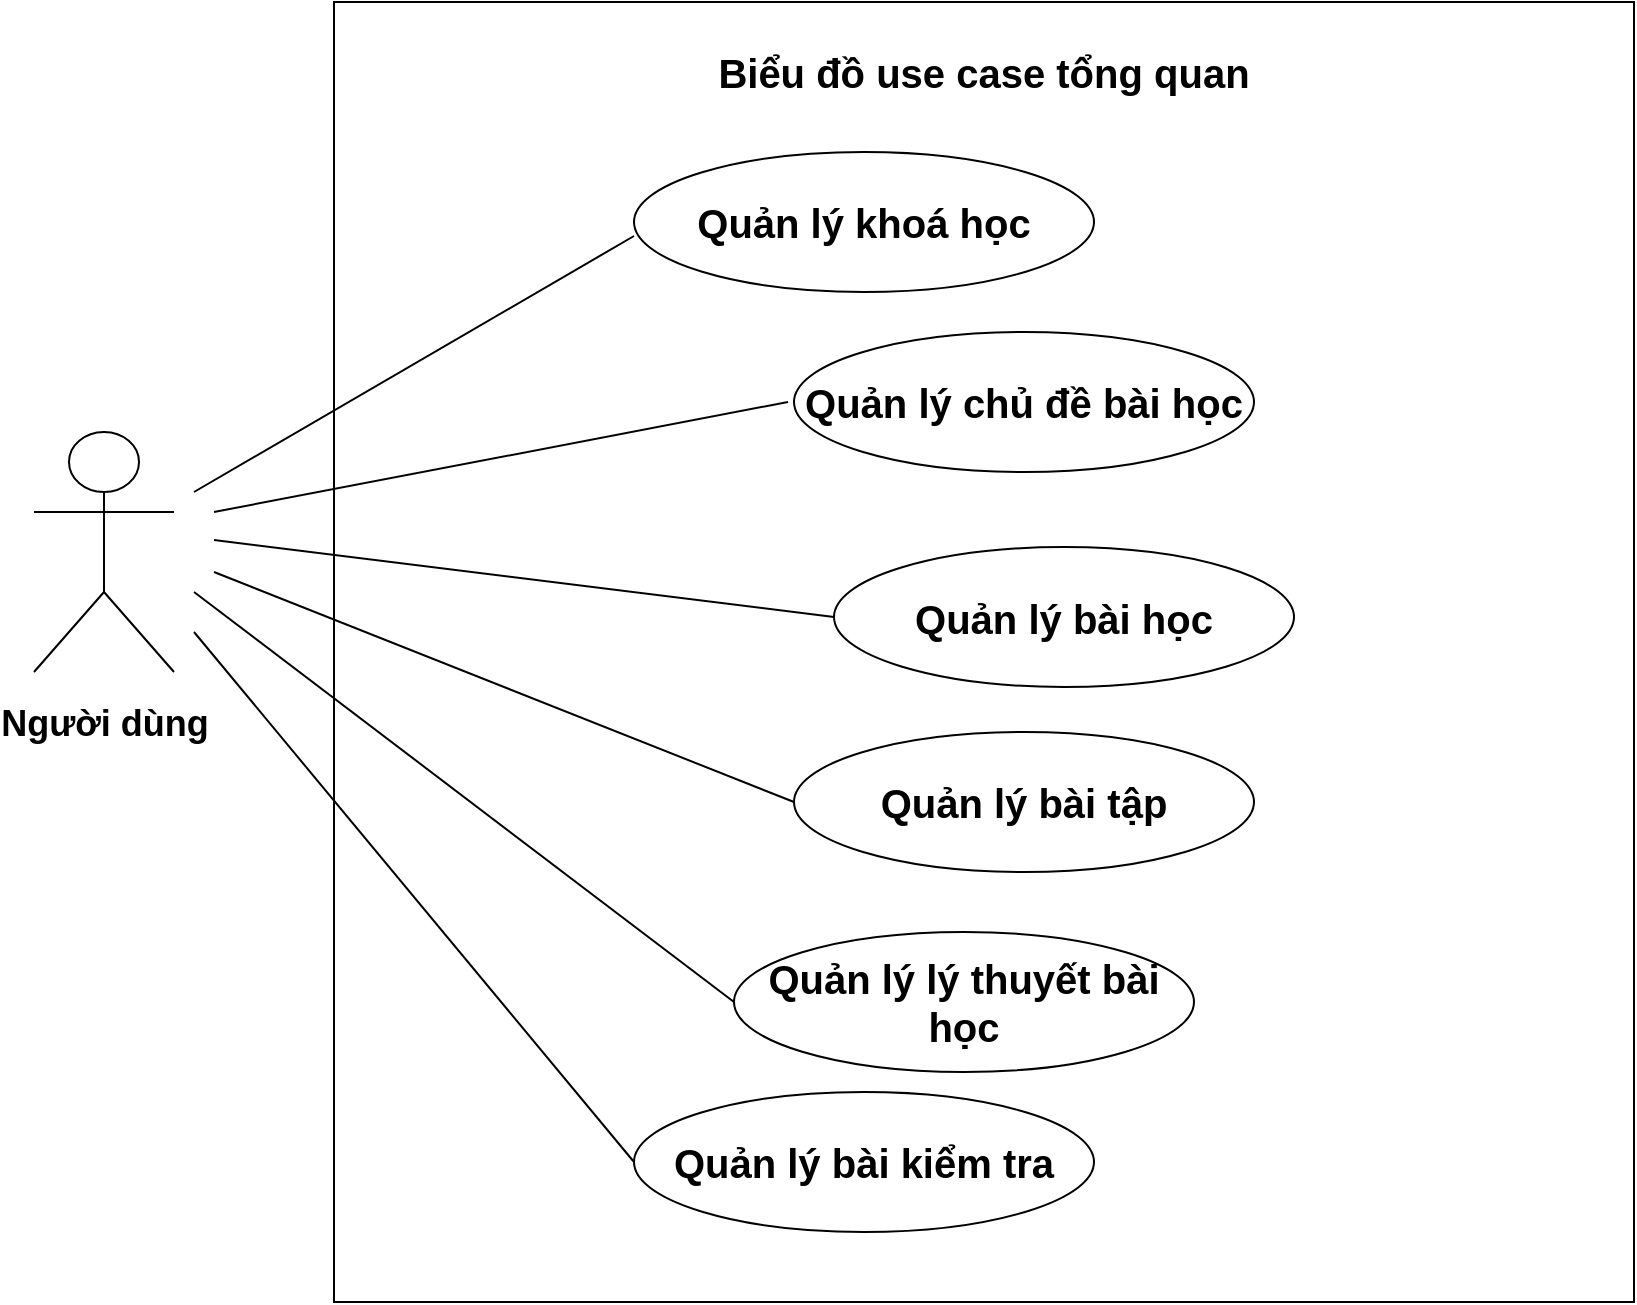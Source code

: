 <mxfile version="14.7.2" type="github" pages="11">
  <diagram id="whfnYBVNKAkleeC9wQLp" name="Usecase tổng quan">
    <mxGraphModel dx="1422" dy="804" grid="1" gridSize="10" guides="1" tooltips="1" connect="1" arrows="1" fold="1" page="1" pageScale="1" pageWidth="827" pageHeight="1169" math="0" shadow="0">
      <root>
        <mxCell id="0" />
        <mxCell id="1" parent="0" />
        <mxCell id="3h3Mkb4WcydVICCgGBzh-2" value="&lt;h2 style=&quot;font-size: 20px;&quot;&gt;Biểu đồ use case tổng quan&lt;/h2&gt;" style="whiteSpace=wrap;html=1;aspect=fixed;rounded=0;shadow=0;sketch=0;verticalAlign=top;fontSize=20;fontStyle=1" parent="1" vertex="1">
          <mxGeometry x="250" y="75" width="650" height="650" as="geometry" />
        </mxCell>
        <mxCell id="3h3Mkb4WcydVICCgGBzh-3" value="&lt;p style=&quot;font-size: 18px ; line-height: 20%&quot;&gt;&lt;font style=&quot;font-size: 18px&quot;&gt;Người &lt;/font&gt;&lt;font style=&quot;font-size: 18px&quot;&gt;dùng&lt;/font&gt;&lt;/p&gt;" style="shape=umlActor;verticalLabelPosition=bottom;verticalAlign=top;html=1;outlineConnect=0;rounded=0;shadow=0;sketch=0;fontStyle=1" parent="1" vertex="1">
          <mxGeometry x="100" y="290" width="70" height="120" as="geometry" />
        </mxCell>
        <mxCell id="3h3Mkb4WcydVICCgGBzh-7" value="Quản lý khoá học" style="ellipse;whiteSpace=wrap;html=1;rounded=0;shadow=0;sketch=0;fontSize=20;verticalAlign=middle;align=center;fontStyle=1" parent="1" vertex="1">
          <mxGeometry x="400" y="150" width="230" height="70" as="geometry" />
        </mxCell>
        <mxCell id="3h3Mkb4WcydVICCgGBzh-8" value="Quản lý chủ đề bài học" style="ellipse;whiteSpace=wrap;html=1;rounded=0;shadow=0;sketch=0;fontSize=20;verticalAlign=middle;align=center;fontStyle=1" parent="1" vertex="1">
          <mxGeometry x="480" y="240" width="230" height="70" as="geometry" />
        </mxCell>
        <mxCell id="3h3Mkb4WcydVICCgGBzh-9" value="Quản lý bài học" style="ellipse;whiteSpace=wrap;html=1;rounded=0;shadow=0;sketch=0;fontSize=20;verticalAlign=middle;align=center;fontStyle=1" parent="1" vertex="1">
          <mxGeometry x="500" y="347.5" width="230" height="70" as="geometry" />
        </mxCell>
        <mxCell id="3h3Mkb4WcydVICCgGBzh-10" value="Quản lý bài tập" style="ellipse;whiteSpace=wrap;html=1;rounded=0;shadow=0;sketch=0;fontSize=20;verticalAlign=middle;align=center;fontStyle=1" parent="1" vertex="1">
          <mxGeometry x="480" y="440" width="230" height="70" as="geometry" />
        </mxCell>
        <mxCell id="3h3Mkb4WcydVICCgGBzh-11" value="Quản lý lý thuyết bài học" style="ellipse;whiteSpace=wrap;html=1;rounded=0;shadow=0;sketch=0;fontSize=20;verticalAlign=middle;align=center;fontStyle=1" parent="1" vertex="1">
          <mxGeometry x="450" y="540" width="230" height="70" as="geometry" />
        </mxCell>
        <mxCell id="3h3Mkb4WcydVICCgGBzh-14" value="" style="endArrow=none;html=1;fontSize=20;entryX=0;entryY=0.5;entryDx=0;entryDy=0;fontStyle=1" parent="1" target="3h3Mkb4WcydVICCgGBzh-11" edge="1">
          <mxGeometry width="50" height="50" relative="1" as="geometry">
            <mxPoint x="180" y="370" as="sourcePoint" />
            <mxPoint x="440" y="450" as="targetPoint" />
          </mxGeometry>
        </mxCell>
        <mxCell id="3h3Mkb4WcydVICCgGBzh-15" value="" style="endArrow=none;html=1;fontSize=20;entryX=0;entryY=0.5;entryDx=0;entryDy=0;fontStyle=1" parent="1" target="3h3Mkb4WcydVICCgGBzh-9" edge="1">
          <mxGeometry width="50" height="50" relative="1" as="geometry">
            <mxPoint x="190" y="344" as="sourcePoint" />
            <mxPoint x="440" y="450" as="targetPoint" />
          </mxGeometry>
        </mxCell>
        <mxCell id="3h3Mkb4WcydVICCgGBzh-18" value="" style="endArrow=none;html=1;fontSize=20;entryX=0;entryY=0.6;entryDx=0;entryDy=0;entryPerimeter=0;fontStyle=1" parent="1" target="3h3Mkb4WcydVICCgGBzh-7" edge="1">
          <mxGeometry width="50" height="50" relative="1" as="geometry">
            <mxPoint x="180" y="320" as="sourcePoint" />
            <mxPoint x="420" y="210" as="targetPoint" />
          </mxGeometry>
        </mxCell>
        <mxCell id="3h3Mkb4WcydVICCgGBzh-19" value="" style="endArrow=none;html=1;fontSize=20;entryX=0;entryY=0.5;entryDx=0;entryDy=0;fontStyle=1" parent="1" target="3h3Mkb4WcydVICCgGBzh-10" edge="1">
          <mxGeometry width="50" height="50" relative="1" as="geometry">
            <mxPoint x="190" y="360" as="sourcePoint" />
            <mxPoint x="440" y="450" as="targetPoint" />
          </mxGeometry>
        </mxCell>
        <mxCell id="3h3Mkb4WcydVICCgGBzh-20" value="" style="endArrow=none;html=1;fontSize=20;fontStyle=1" parent="1" edge="1">
          <mxGeometry width="50" height="50" relative="1" as="geometry">
            <mxPoint x="190" y="330" as="sourcePoint" />
            <mxPoint x="477" y="275" as="targetPoint" />
          </mxGeometry>
        </mxCell>
        <mxCell id="ZehEn0YLOWC1BHhcYXh3-25" value="Quản lý bài kiểm tra" style="ellipse;whiteSpace=wrap;html=1;rounded=0;shadow=0;sketch=0;fontSize=20;verticalAlign=middle;align=center;fontStyle=1" parent="1" vertex="1">
          <mxGeometry x="400" y="620" width="230" height="70" as="geometry" />
        </mxCell>
        <mxCell id="ZehEn0YLOWC1BHhcYXh3-26" value="" style="endArrow=none;html=1;exitX=0;exitY=0.5;exitDx=0;exitDy=0;fontStyle=1" parent="1" source="ZehEn0YLOWC1BHhcYXh3-25" edge="1">
          <mxGeometry width="50" height="50" relative="1" as="geometry">
            <mxPoint x="560" y="420" as="sourcePoint" />
            <mxPoint x="180" y="390" as="targetPoint" />
          </mxGeometry>
        </mxCell>
      </root>
    </mxGraphModel>
  </diagram>
  <diagram id="9MI0-MTdx90Eqiew7vrX" name="Phân rã bài tập">
    <mxGraphModel dx="1422" dy="1973" grid="1" gridSize="10" guides="1" tooltips="1" connect="1" arrows="1" fold="1" page="1" pageScale="1" pageWidth="827" pageHeight="1169" math="0" shadow="0">
      <root>
        <mxCell id="qy2Nz0984hNXT2fpwASG-0" />
        <mxCell id="qy2Nz0984hNXT2fpwASG-1" parent="qy2Nz0984hNXT2fpwASG-0" />
        <mxCell id="x0rMcZrpu31WlR4gszl3-0" value="&lt;h2 style=&quot;font-size: 20px;&quot;&gt;Quản lý bài tập&lt;/h2&gt;" style="whiteSpace=wrap;html=1;aspect=fixed;rounded=0;shadow=0;sketch=0;verticalAlign=top;fontSize=20;fontStyle=1" parent="qy2Nz0984hNXT2fpwASG-1" vertex="1">
          <mxGeometry x="250" y="-40" width="650" height="650" as="geometry" />
        </mxCell>
        <mxCell id="x0rMcZrpu31WlR4gszl3-1" value="&lt;p style=&quot;font-size: 20px; line-height: 20%;&quot;&gt;&lt;font style=&quot;font-size: 20px;&quot;&gt;Người &lt;/font&gt;&lt;font style=&quot;font-size: 20px;&quot;&gt;dùng&lt;/font&gt;&lt;/p&gt;" style="shape=umlActor;verticalLabelPosition=bottom;verticalAlign=top;html=1;outlineConnect=0;rounded=0;shadow=0;sketch=0;fontSize=20;fontStyle=1" parent="qy2Nz0984hNXT2fpwASG-1" vertex="1">
          <mxGeometry x="100" y="270" width="70" height="120" as="geometry" />
        </mxCell>
        <mxCell id="x0rMcZrpu31WlR4gszl3-2" value="Xoá bài tập" style="ellipse;whiteSpace=wrap;html=1;rounded=0;shadow=0;sketch=0;fontSize=20;verticalAlign=middle;align=center;fontStyle=1" parent="qy2Nz0984hNXT2fpwASG-1" vertex="1">
          <mxGeometry x="350" y="60" width="230" height="110" as="geometry" />
        </mxCell>
        <mxCell id="x0rMcZrpu31WlR4gszl3-3" value="Cập nhật bài tập" style="ellipse;whiteSpace=wrap;html=1;rounded=0;shadow=0;sketch=0;fontSize=20;verticalAlign=middle;align=center;fontStyle=1" parent="qy2Nz0984hNXT2fpwASG-1" vertex="1">
          <mxGeometry x="370" y="200" width="230" height="110" as="geometry" />
        </mxCell>
        <mxCell id="x0rMcZrpu31WlR4gszl3-4" value="Xem bài tập" style="ellipse;whiteSpace=wrap;html=1;rounded=0;shadow=0;sketch=0;fontSize=20;verticalAlign=middle;align=center;fontStyle=1" parent="qy2Nz0984hNXT2fpwASG-1" vertex="1">
          <mxGeometry x="350" y="500" width="230" height="105" as="geometry" />
        </mxCell>
        <mxCell id="x0rMcZrpu31WlR4gszl3-5" value="Tạo mới bài tập" style="ellipse;whiteSpace=wrap;html=1;rounded=0;shadow=0;sketch=0;fontSize=20;verticalAlign=middle;align=center;fontStyle=1" parent="qy2Nz0984hNXT2fpwASG-1" vertex="1">
          <mxGeometry x="380" y="360" width="230" height="110" as="geometry" />
        </mxCell>
        <mxCell id="x0rMcZrpu31WlR4gszl3-8" value="" style="endArrow=none;html=1;fontSize=20;entryX=0;entryY=0.5;entryDx=0;entryDy=0;fontStyle=1" parent="qy2Nz0984hNXT2fpwASG-1" target="x0rMcZrpu31WlR4gszl3-4" edge="1">
          <mxGeometry width="50" height="50" relative="1" as="geometry">
            <mxPoint x="180" y="370" as="sourcePoint" />
            <mxPoint x="440" y="450" as="targetPoint" />
          </mxGeometry>
        </mxCell>
        <mxCell id="x0rMcZrpu31WlR4gszl3-9" value="" style="endArrow=none;html=1;fontSize=20;entryX=0;entryY=0.6;entryDx=0;entryDy=0;entryPerimeter=0;fontStyle=1" parent="qy2Nz0984hNXT2fpwASG-1" target="x0rMcZrpu31WlR4gszl3-2" edge="1">
          <mxGeometry width="50" height="50" relative="1" as="geometry">
            <mxPoint x="180" y="320" as="sourcePoint" />
            <mxPoint x="420" y="210" as="targetPoint" />
          </mxGeometry>
        </mxCell>
        <mxCell id="x0rMcZrpu31WlR4gszl3-10" value="" style="endArrow=none;html=1;fontSize=20;entryX=0;entryY=0.5;entryDx=0;entryDy=0;fontStyle=1" parent="qy2Nz0984hNXT2fpwASG-1" target="x0rMcZrpu31WlR4gszl3-5" edge="1">
          <mxGeometry width="50" height="50" relative="1" as="geometry">
            <mxPoint x="200" y="350" as="sourcePoint" />
            <mxPoint x="440" y="450" as="targetPoint" />
          </mxGeometry>
        </mxCell>
        <mxCell id="x0rMcZrpu31WlR4gszl3-11" value="" style="endArrow=none;html=1;fontSize=20;entryX=0;entryY=0.5;entryDx=0;entryDy=0;fontStyle=1" parent="qy2Nz0984hNXT2fpwASG-1" target="x0rMcZrpu31WlR4gszl3-3" edge="1">
          <mxGeometry width="50" height="50" relative="1" as="geometry">
            <mxPoint x="190" y="330" as="sourcePoint" />
            <mxPoint x="477" y="275" as="targetPoint" />
          </mxGeometry>
        </mxCell>
      </root>
    </mxGraphModel>
  </diagram>
  <diagram id="-orWb8D1F3olyD4PdcY4" name="Use case test">
    <mxGraphModel dx="1422" dy="1904" grid="1" gridSize="10" guides="1" tooltips="1" connect="1" arrows="1" fold="1" page="1" pageScale="1" pageWidth="850" pageHeight="1100" math="0" shadow="0">
      <root>
        <mxCell id="YO8HPOP76xYqDVY_oHqS-0" />
        <mxCell id="YO8HPOP76xYqDVY_oHqS-1" parent="YO8HPOP76xYqDVY_oHqS-0" />
        <mxCell id="YO8HPOP76xYqDVY_oHqS-2" value="&lt;h2 style=&quot;font-size: 20px&quot;&gt;Tạo mới bài kiểm tra&lt;/h2&gt;" style="whiteSpace=wrap;html=1;aspect=fixed;rounded=0;shadow=0;sketch=0;verticalAlign=top;fontSize=20;fontStyle=1" parent="YO8HPOP76xYqDVY_oHqS-1" vertex="1">
          <mxGeometry x="270" y="-60" width="1000" height="1000" as="geometry" />
        </mxCell>
        <mxCell id="YO8HPOP76xYqDVY_oHqS-3" value="&lt;p style=&quot;font-size: 20px; line-height: 20%;&quot;&gt;&lt;font style=&quot;font-size: 20px;&quot;&gt;Người &lt;/font&gt;&lt;font style=&quot;font-size: 20px;&quot;&gt;dùng&lt;/font&gt;&lt;/p&gt;" style="shape=umlActor;verticalLabelPosition=bottom;verticalAlign=top;html=1;outlineConnect=0;rounded=0;shadow=0;sketch=0;fontStyle=1;fontSize=20;" parent="YO8HPOP76xYqDVY_oHqS-1" vertex="1">
          <mxGeometry x="90" y="340" width="70" height="120" as="geometry" />
        </mxCell>
        <mxCell id="YO8HPOP76xYqDVY_oHqS-7" value="Tạo mới bài kiểm tra" style="ellipse;whiteSpace=wrap;html=1;rounded=0;shadow=0;sketch=0;fontSize=20;verticalAlign=middle;align=center;fontStyle=1" parent="YO8HPOP76xYqDVY_oHqS-1" vertex="1">
          <mxGeometry x="300" y="320" width="230" height="110" as="geometry" />
        </mxCell>
        <mxCell id="YO8HPOP76xYqDVY_oHqS-10" value="" style="endArrow=none;html=1;fontSize=20;entryX=0;entryY=0.5;entryDx=0;entryDy=0;fontStyle=1" parent="YO8HPOP76xYqDVY_oHqS-1" target="YO8HPOP76xYqDVY_oHqS-7" edge="1">
          <mxGeometry width="50" height="50" relative="1" as="geometry">
            <mxPoint x="160" y="390" as="sourcePoint" />
            <mxPoint x="440" y="450" as="targetPoint" />
          </mxGeometry>
        </mxCell>
        <mxCell id="YO8HPOP76xYqDVY_oHqS-14" value="Tạo mới bài kiểm tra khoá học" style="ellipse;whiteSpace=wrap;html=1;rounded=0;shadow=0;sketch=0;fontSize=20;verticalAlign=middle;align=center;fontStyle=1" parent="YO8HPOP76xYqDVY_oHqS-1" vertex="1">
          <mxGeometry x="610" y="160" width="250" height="120" as="geometry" />
        </mxCell>
        <mxCell id="YO8HPOP76xYqDVY_oHqS-15" value="Tạo mới bài kiểm tra chủ đề" style="ellipse;whiteSpace=wrap;html=1;rounded=0;shadow=0;sketch=0;fontSize=20;verticalAlign=middle;align=center;fontStyle=1" parent="YO8HPOP76xYqDVY_oHqS-1" vertex="1">
          <mxGeometry x="620" y="410" width="260" height="125" as="geometry" />
        </mxCell>
        <mxCell id="CmRWtLVWMsUUENjebDa3-0" value="Kiểm tra cố định" style="ellipse;whiteSpace=wrap;html=1;rounded=0;shadow=0;sketch=0;fontSize=20;verticalAlign=middle;align=center;fontStyle=1" parent="YO8HPOP76xYqDVY_oHqS-1" vertex="1">
          <mxGeometry x="970" y="90" width="250" height="120" as="geometry" />
        </mxCell>
        <mxCell id="CmRWtLVWMsUUENjebDa3-1" value="Kiểm tra ngẫu nhiên" style="ellipse;whiteSpace=wrap;html=1;rounded=0;shadow=0;sketch=0;fontSize=20;verticalAlign=middle;align=center;fontStyle=1" parent="YO8HPOP76xYqDVY_oHqS-1" vertex="1">
          <mxGeometry x="970" y="240" width="250" height="120" as="geometry" />
        </mxCell>
        <mxCell id="CmRWtLVWMsUUENjebDa3-2" value="Kiểm tra cố định" style="ellipse;whiteSpace=wrap;html=1;rounded=0;shadow=0;sketch=0;fontSize=20;verticalAlign=middle;align=center;fontStyle=1" parent="YO8HPOP76xYqDVY_oHqS-1" vertex="1">
          <mxGeometry x="980" y="380" width="250" height="120" as="geometry" />
        </mxCell>
        <mxCell id="CmRWtLVWMsUUENjebDa3-3" value="Kiểm tra ngẫu nhiên" style="ellipse;whiteSpace=wrap;html=1;rounded=0;shadow=0;sketch=0;fontSize=20;verticalAlign=middle;align=center;fontStyle=1" parent="YO8HPOP76xYqDVY_oHqS-1" vertex="1">
          <mxGeometry x="980" y="520" width="250" height="120" as="geometry" />
        </mxCell>
        <mxCell id="WDEjyZwCfSHiu8ma5J6A-0" value="" style="endArrow=block;html=1;endFill=0;fontSize=20;exitX=0;exitY=0.5;exitDx=0;exitDy=0;fontStyle=1;entryX=1;entryY=0.5;entryDx=0;entryDy=0;" parent="YO8HPOP76xYqDVY_oHqS-1" source="YO8HPOP76xYqDVY_oHqS-15" target="YO8HPOP76xYqDVY_oHqS-7" edge="1">
          <mxGeometry width="50" height="50" relative="1" as="geometry">
            <mxPoint x="739.96" y="320" as="sourcePoint" />
            <mxPoint x="550" y="515" as="targetPoint" />
          </mxGeometry>
        </mxCell>
        <mxCell id="WDEjyZwCfSHiu8ma5J6A-1" value="" style="endArrow=block;html=1;endFill=0;entryX=0.996;entryY=0.391;entryDx=0;entryDy=0;entryPerimeter=0;fontSize=20;fontStyle=1;exitX=0;exitY=0.5;exitDx=0;exitDy=0;" parent="YO8HPOP76xYqDVY_oHqS-1" source="YO8HPOP76xYqDVY_oHqS-14" target="YO8HPOP76xYqDVY_oHqS-7" edge="1">
          <mxGeometry width="50" height="50" relative="1" as="geometry">
            <mxPoint x="660" y="280" as="sourcePoint" />
            <mxPoint x="608.04" y="401.02" as="targetPoint" />
          </mxGeometry>
        </mxCell>
        <mxCell id="WDEjyZwCfSHiu8ma5J6A-2" value="" style="endArrow=block;html=1;endFill=0;entryX=1;entryY=0.5;entryDx=0;entryDy=0;fontSize=20;fontStyle=1;exitX=0;exitY=0.5;exitDx=0;exitDy=0;" parent="YO8HPOP76xYqDVY_oHqS-1" source="CmRWtLVWMsUUENjebDa3-0" target="YO8HPOP76xYqDVY_oHqS-14" edge="1">
          <mxGeometry width="50" height="50" relative="1" as="geometry">
            <mxPoint x="660" y="310" as="sourcePoint" />
            <mxPoint x="609.08" y="443.01" as="targetPoint" />
          </mxGeometry>
        </mxCell>
        <mxCell id="WDEjyZwCfSHiu8ma5J6A-3" value="" style="endArrow=block;html=1;endFill=0;entryX=1;entryY=0.5;entryDx=0;entryDy=0;fontSize=20;fontStyle=1;exitX=0;exitY=0.5;exitDx=0;exitDy=0;" parent="YO8HPOP76xYqDVY_oHqS-1" source="CmRWtLVWMsUUENjebDa3-1" target="YO8HPOP76xYqDVY_oHqS-14" edge="1">
          <mxGeometry width="50" height="50" relative="1" as="geometry">
            <mxPoint x="670" y="320" as="sourcePoint" />
            <mxPoint x="619.08" y="453.01" as="targetPoint" />
          </mxGeometry>
        </mxCell>
        <mxCell id="WDEjyZwCfSHiu8ma5J6A-4" value="" style="endArrow=block;html=1;endFill=0;fontSize=20;fontStyle=1;exitX=0;exitY=0.5;exitDx=0;exitDy=0;entryX=1;entryY=0.5;entryDx=0;entryDy=0;" parent="YO8HPOP76xYqDVY_oHqS-1" source="CmRWtLVWMsUUENjebDa3-2" target="YO8HPOP76xYqDVY_oHqS-15" edge="1">
          <mxGeometry width="50" height="50" relative="1" as="geometry">
            <mxPoint x="680" y="330" as="sourcePoint" />
            <mxPoint x="930" y="523" as="targetPoint" />
          </mxGeometry>
        </mxCell>
        <mxCell id="WDEjyZwCfSHiu8ma5J6A-5" value="" style="endArrow=block;html=1;endFill=0;entryX=1;entryY=0.5;entryDx=0;entryDy=0;fontSize=20;fontStyle=1;exitX=0;exitY=0.5;exitDx=0;exitDy=0;" parent="YO8HPOP76xYqDVY_oHqS-1" source="CmRWtLVWMsUUENjebDa3-3" target="YO8HPOP76xYqDVY_oHqS-15" edge="1">
          <mxGeometry width="50" height="50" relative="1" as="geometry">
            <mxPoint x="690" y="340" as="sourcePoint" />
            <mxPoint x="639.08" y="473.01" as="targetPoint" />
          </mxGeometry>
        </mxCell>
      </root>
    </mxGraphModel>
  </diagram>
  <diagram id="Y9AUc4qyh_FfH0s-D3B3" name="use case topic">
    <mxGraphModel dx="1422" dy="1916" grid="1" gridSize="10" guides="1" tooltips="1" connect="1" arrows="1" fold="1" page="1" pageScale="1" pageWidth="827" pageHeight="1169" math="0" shadow="0">
      <root>
        <mxCell id="I_NvCAQ_qXYFZcS9pLVV-0" />
        <mxCell id="I_NvCAQ_qXYFZcS9pLVV-1" parent="I_NvCAQ_qXYFZcS9pLVV-0" />
        <mxCell id="I_NvCAQ_qXYFZcS9pLVV-2" value="&lt;h2 style=&quot;font-size: 20px&quot;&gt;Quản lý chủ đề bài học&lt;/h2&gt;" style="whiteSpace=wrap;html=1;aspect=fixed;rounded=0;shadow=0;sketch=0;verticalAlign=top;fontSize=20;fontStyle=1" parent="I_NvCAQ_qXYFZcS9pLVV-1" vertex="1">
          <mxGeometry x="260" y="-50" width="760" height="760" as="geometry" />
        </mxCell>
        <mxCell id="I_NvCAQ_qXYFZcS9pLVV-3" value="&lt;p style=&quot;font-size: 20px; line-height: 20%;&quot;&gt;&lt;font style=&quot;font-size: 20px;&quot;&gt;Người &lt;/font&gt;&lt;font style=&quot;font-size: 20px;&quot;&gt;dùng&lt;/font&gt;&lt;/p&gt;" style="shape=umlActor;verticalLabelPosition=bottom;verticalAlign=top;html=1;outlineConnect=0;rounded=0;shadow=0;sketch=0;fontSize=20;fontStyle=1" parent="I_NvCAQ_qXYFZcS9pLVV-1" vertex="1">
          <mxGeometry x="100" y="270" width="70" height="120" as="geometry" />
        </mxCell>
        <mxCell id="I_NvCAQ_qXYFZcS9pLVV-4" value="Xoá chủ đề" style="ellipse;whiteSpace=wrap;html=1;rounded=0;shadow=0;sketch=0;fontSize=20;verticalAlign=middle;align=center;fontStyle=1" parent="I_NvCAQ_qXYFZcS9pLVV-1" vertex="1">
          <mxGeometry x="350" y="60" width="230" height="110" as="geometry" />
        </mxCell>
        <mxCell id="I_NvCAQ_qXYFZcS9pLVV-5" value="Cập nhật chủ đề" style="ellipse;whiteSpace=wrap;html=1;rounded=0;shadow=0;sketch=0;fontSize=20;verticalAlign=middle;align=center;fontStyle=1" parent="I_NvCAQ_qXYFZcS9pLVV-1" vertex="1">
          <mxGeometry x="360" y="200" width="230" height="110" as="geometry" />
        </mxCell>
        <mxCell id="I_NvCAQ_qXYFZcS9pLVV-6" value="Xem chủ đề" style="ellipse;whiteSpace=wrap;html=1;rounded=0;shadow=0;sketch=0;fontSize=20;verticalAlign=middle;align=center;fontStyle=1" parent="I_NvCAQ_qXYFZcS9pLVV-1" vertex="1">
          <mxGeometry x="360" y="480" width="230" height="105" as="geometry" />
        </mxCell>
        <mxCell id="I_NvCAQ_qXYFZcS9pLVV-7" value="Tạo mới chủ đề" style="ellipse;whiteSpace=wrap;html=1;rounded=0;shadow=0;sketch=0;fontSize=20;verticalAlign=middle;align=center;fontStyle=1" parent="I_NvCAQ_qXYFZcS9pLVV-1" vertex="1">
          <mxGeometry x="360" y="340" width="230" height="110" as="geometry" />
        </mxCell>
        <mxCell id="I_NvCAQ_qXYFZcS9pLVV-8" value="" style="endArrow=none;html=1;fontSize=20;entryX=0;entryY=0.5;entryDx=0;entryDy=0;fontStyle=1" parent="I_NvCAQ_qXYFZcS9pLVV-1" target="I_NvCAQ_qXYFZcS9pLVV-6" edge="1">
          <mxGeometry width="50" height="50" relative="1" as="geometry">
            <mxPoint x="190" y="370" as="sourcePoint" />
            <mxPoint x="440" y="450" as="targetPoint" />
          </mxGeometry>
        </mxCell>
        <mxCell id="I_NvCAQ_qXYFZcS9pLVV-9" value="" style="endArrow=none;html=1;fontSize=20;entryX=0;entryY=0.6;entryDx=0;entryDy=0;entryPerimeter=0;fontStyle=1" parent="I_NvCAQ_qXYFZcS9pLVV-1" target="I_NvCAQ_qXYFZcS9pLVV-4" edge="1">
          <mxGeometry width="50" height="50" relative="1" as="geometry">
            <mxPoint x="180" y="320" as="sourcePoint" />
            <mxPoint x="420" y="210" as="targetPoint" />
          </mxGeometry>
        </mxCell>
        <mxCell id="I_NvCAQ_qXYFZcS9pLVV-10" value="" style="endArrow=none;html=1;fontSize=20;entryX=0;entryY=0.5;entryDx=0;entryDy=0;fontStyle=1" parent="I_NvCAQ_qXYFZcS9pLVV-1" target="I_NvCAQ_qXYFZcS9pLVV-7" edge="1">
          <mxGeometry width="50" height="50" relative="1" as="geometry">
            <mxPoint x="200" y="350" as="sourcePoint" />
            <mxPoint x="440" y="450" as="targetPoint" />
          </mxGeometry>
        </mxCell>
        <mxCell id="I_NvCAQ_qXYFZcS9pLVV-11" value="" style="endArrow=none;html=1;fontSize=20;entryX=0;entryY=0.5;entryDx=0;entryDy=0;fontStyle=1" parent="I_NvCAQ_qXYFZcS9pLVV-1" target="I_NvCAQ_qXYFZcS9pLVV-5" edge="1">
          <mxGeometry width="50" height="50" relative="1" as="geometry">
            <mxPoint x="190" y="330" as="sourcePoint" />
            <mxPoint x="477" y="275" as="targetPoint" />
          </mxGeometry>
        </mxCell>
        <mxCell id="I_NvCAQ_qXYFZcS9pLVV-12" value="Tạo mới bài học" style="ellipse;whiteSpace=wrap;html=1;rounded=0;shadow=0;sketch=0;fontSize=20;verticalAlign=middle;align=center;fontStyle=1" parent="I_NvCAQ_qXYFZcS9pLVV-1" vertex="1">
          <mxGeometry x="700" y="30" width="260" height="100" as="geometry" />
        </mxCell>
        <mxCell id="I_NvCAQ_qXYFZcS9pLVV-13" value="Tạo mới bài kiểm tra" style="ellipse;whiteSpace=wrap;html=1;rounded=0;shadow=0;sketch=0;fontSize=20;verticalAlign=middle;align=center;fontStyle=1" parent="I_NvCAQ_qXYFZcS9pLVV-1" vertex="1">
          <mxGeometry x="750" y="180" width="250" height="120" as="geometry" />
        </mxCell>
        <mxCell id="I_NvCAQ_qXYFZcS9pLVV-14" value="Sắp xếp nội dung chủ đề" style="ellipse;whiteSpace=wrap;html=1;rounded=0;shadow=0;sketch=0;fontSize=20;verticalAlign=middle;align=center;fontStyle=1" parent="I_NvCAQ_qXYFZcS9pLVV-1" vertex="1">
          <mxGeometry x="730" y="390" width="250" height="120" as="geometry" />
        </mxCell>
        <mxCell id="I_NvCAQ_qXYFZcS9pLVV-31" value="" style="endArrow=classic;html=1;fontSize=20;entryX=0;entryY=0.5;entryDx=0;entryDy=0;dashed=1;fontStyle=1;exitX=0.961;exitY=0.264;exitDx=0;exitDy=0;exitPerimeter=0;" parent="I_NvCAQ_qXYFZcS9pLVV-1" source="I_NvCAQ_qXYFZcS9pLVV-5" target="I_NvCAQ_qXYFZcS9pLVV-12" edge="1">
          <mxGeometry relative="1" as="geometry">
            <mxPoint x="580" y="120" as="sourcePoint" />
            <mxPoint x="680" y="120" as="targetPoint" />
          </mxGeometry>
        </mxCell>
        <mxCell id="I_NvCAQ_qXYFZcS9pLVV-32" value="&amp;lt;&amp;lt;include&amp;gt;&amp;gt;" style="edgeLabel;resizable=0;html=1;align=center;verticalAlign=middle;fontStyle=0;fontSize=16;" parent="I_NvCAQ_qXYFZcS9pLVV-31" connectable="0" vertex="1">
          <mxGeometry relative="1" as="geometry">
            <mxPoint as="offset" />
          </mxGeometry>
        </mxCell>
        <mxCell id="I_NvCAQ_qXYFZcS9pLVV-35" value="" style="endArrow=classic;html=1;fontSize=20;dashed=1;fontStyle=1;exitX=0.961;exitY=0.264;exitDx=0;exitDy=0;exitPerimeter=0;" parent="I_NvCAQ_qXYFZcS9pLVV-1" target="I_NvCAQ_qXYFZcS9pLVV-13" edge="1">
          <mxGeometry relative="1" as="geometry">
            <mxPoint x="591.03" y="239.04" as="sourcePoint" />
            <mxPoint x="710" y="90" as="targetPoint" />
          </mxGeometry>
        </mxCell>
        <mxCell id="I_NvCAQ_qXYFZcS9pLVV-36" value="&amp;lt;&amp;lt;include&amp;gt;&amp;gt;" style="edgeLabel;resizable=0;html=1;align=center;verticalAlign=middle;fontStyle=0;fontSize=16;" parent="I_NvCAQ_qXYFZcS9pLVV-35" connectable="0" vertex="1">
          <mxGeometry relative="1" as="geometry">
            <mxPoint as="offset" />
          </mxGeometry>
        </mxCell>
        <mxCell id="I_NvCAQ_qXYFZcS9pLVV-37" value="" style="endArrow=classic;html=1;fontSize=20;entryX=0;entryY=0.5;entryDx=0;entryDy=0;dashed=1;fontStyle=1;exitX=1.013;exitY=0.573;exitDx=0;exitDy=0;exitPerimeter=0;" parent="I_NvCAQ_qXYFZcS9pLVV-1" source="I_NvCAQ_qXYFZcS9pLVV-5" target="I_NvCAQ_qXYFZcS9pLVV-14" edge="1">
          <mxGeometry relative="1" as="geometry">
            <mxPoint x="601.03" y="249.04" as="sourcePoint" />
            <mxPoint x="720" y="100" as="targetPoint" />
          </mxGeometry>
        </mxCell>
        <mxCell id="I_NvCAQ_qXYFZcS9pLVV-38" value="&amp;lt;&amp;lt;include&amp;gt;&amp;gt;" style="edgeLabel;resizable=0;html=1;align=center;verticalAlign=middle;fontStyle=0;fontSize=16;" parent="I_NvCAQ_qXYFZcS9pLVV-37" connectable="0" vertex="1">
          <mxGeometry relative="1" as="geometry">
            <mxPoint as="offset" />
          </mxGeometry>
        </mxCell>
      </root>
    </mxGraphModel>
  </diagram>
  <diagram id="on8HoElEZ9DuUj3FMg1Q" name="Page-5">
    <mxGraphModel dx="1422" dy="804" grid="1" gridSize="10" guides="1" tooltips="1" connect="1" arrows="1" fold="1" page="1" pageScale="1" pageWidth="827" pageHeight="1169" math="0" shadow="0">
      <root>
        <mxCell id="s44Cv9ycTdnlDgQ49Ex9-0" />
        <mxCell id="s44Cv9ycTdnlDgQ49Ex9-1" parent="s44Cv9ycTdnlDgQ49Ex9-0" />
        <mxCell id="s44Cv9ycTdnlDgQ49Ex9-4" value="" style="ellipse;whiteSpace=wrap;html=1;aspect=fixed;fontSize=20;fontStyle=0" parent="s44Cv9ycTdnlDgQ49Ex9-1" vertex="1">
          <mxGeometry x="570" y="300" width="80" height="80" as="geometry" />
        </mxCell>
        <mxCell id="s44Cv9ycTdnlDgQ49Ex9-5" value="" style="ellipse;whiteSpace=wrap;html=1;aspect=fixed;fontSize=20;fontStyle=0" parent="s44Cv9ycTdnlDgQ49Ex9-1" vertex="1">
          <mxGeometry x="840" y="400" width="80" height="80" as="geometry" />
        </mxCell>
        <mxCell id="s44Cv9ycTdnlDgQ49Ex9-6" value="" style="ellipse;whiteSpace=wrap;html=1;aspect=fixed;fontSize=20;fontStyle=0" parent="s44Cv9ycTdnlDgQ49Ex9-1" vertex="1">
          <mxGeometry x="720" y="400" width="80" height="80" as="geometry" />
        </mxCell>
        <mxCell id="s44Cv9ycTdnlDgQ49Ex9-7" value="" style="ellipse;whiteSpace=wrap;html=1;aspect=fixed;fontSize=20;fontStyle=0" parent="s44Cv9ycTdnlDgQ49Ex9-1" vertex="1">
          <mxGeometry x="510" y="400" width="80" height="80" as="geometry" />
        </mxCell>
        <mxCell id="s44Cv9ycTdnlDgQ49Ex9-8" value="" style="ellipse;whiteSpace=wrap;html=1;aspect=fixed;fillColor=#e1d5e7;strokeColor=#9673a6;fontSize=20;fontStyle=0" parent="s44Cv9ycTdnlDgQ49Ex9-1" vertex="1">
          <mxGeometry x="620" y="400" width="80" height="80" as="geometry" />
        </mxCell>
        <mxCell id="s44Cv9ycTdnlDgQ49Ex9-9" value="" style="ellipse;whiteSpace=wrap;html=1;aspect=fixed;fontSize=20;fontStyle=0" parent="s44Cv9ycTdnlDgQ49Ex9-1" vertex="1">
          <mxGeometry x="760" y="290" width="80" height="80" as="geometry" />
        </mxCell>
        <mxCell id="s44Cv9ycTdnlDgQ49Ex9-10" value="" style="ellipse;whiteSpace=wrap;html=1;aspect=fixed;fillColor=#dae8fc;strokeColor=#6c8ebf;fontSize=20;fontStyle=0" parent="s44Cv9ycTdnlDgQ49Ex9-1" vertex="1">
          <mxGeometry x="670" y="200" width="80" height="80" as="geometry" />
        </mxCell>
        <mxCell id="s44Cv9ycTdnlDgQ49Ex9-11" value="" style="endArrow=classic;html=1;exitX=0;exitY=1;exitDx=0;exitDy=0;entryX=1;entryY=0;entryDx=0;entryDy=0;fontSize=20;fontStyle=0" parent="s44Cv9ycTdnlDgQ49Ex9-1" source="s44Cv9ycTdnlDgQ49Ex9-10" target="s44Cv9ycTdnlDgQ49Ex9-4" edge="1">
          <mxGeometry width="50" height="50" relative="1" as="geometry">
            <mxPoint x="390" y="440" as="sourcePoint" />
            <mxPoint x="440" y="390" as="targetPoint" />
          </mxGeometry>
        </mxCell>
        <mxCell id="s44Cv9ycTdnlDgQ49Ex9-12" value="" style="endArrow=classic;html=1;entryX=0;entryY=0;entryDx=0;entryDy=0;fontSize=20;fontStyle=0" parent="s44Cv9ycTdnlDgQ49Ex9-1" source="s44Cv9ycTdnlDgQ49Ex9-10" target="s44Cv9ycTdnlDgQ49Ex9-9" edge="1">
          <mxGeometry width="50" height="50" relative="1" as="geometry">
            <mxPoint x="390" y="440" as="sourcePoint" />
            <mxPoint x="440" y="390" as="targetPoint" />
          </mxGeometry>
        </mxCell>
        <mxCell id="s44Cv9ycTdnlDgQ49Ex9-13" value="" style="endArrow=classic;html=1;exitX=0;exitY=1;exitDx=0;exitDy=0;fontSize=20;fontStyle=0" parent="s44Cv9ycTdnlDgQ49Ex9-1" source="s44Cv9ycTdnlDgQ49Ex9-4" edge="1">
          <mxGeometry width="50" height="50" relative="1" as="geometry">
            <mxPoint x="390" y="440" as="sourcePoint" />
            <mxPoint x="550" y="400" as="targetPoint" />
          </mxGeometry>
        </mxCell>
        <mxCell id="s44Cv9ycTdnlDgQ49Ex9-14" value="" style="endArrow=classic;html=1;entryX=0.5;entryY=0;entryDx=0;entryDy=0;fontSize=20;fontStyle=0" parent="s44Cv9ycTdnlDgQ49Ex9-1" source="s44Cv9ycTdnlDgQ49Ex9-4" target="s44Cv9ycTdnlDgQ49Ex9-8" edge="1">
          <mxGeometry width="50" height="50" relative="1" as="geometry">
            <mxPoint x="390" y="440" as="sourcePoint" />
            <mxPoint x="440" y="390" as="targetPoint" />
          </mxGeometry>
        </mxCell>
        <mxCell id="s44Cv9ycTdnlDgQ49Ex9-15" value="" style="endArrow=classic;html=1;entryX=0.5;entryY=0;entryDx=0;entryDy=0;exitX=1;exitY=1;exitDx=0;exitDy=0;fontSize=20;fontStyle=0" parent="s44Cv9ycTdnlDgQ49Ex9-1" source="s44Cv9ycTdnlDgQ49Ex9-9" target="s44Cv9ycTdnlDgQ49Ex9-5" edge="1">
          <mxGeometry width="50" height="50" relative="1" as="geometry">
            <mxPoint x="830" y="380" as="sourcePoint" />
            <mxPoint x="440" y="390" as="targetPoint" />
          </mxGeometry>
        </mxCell>
        <mxCell id="s44Cv9ycTdnlDgQ49Ex9-16" value="" style="endArrow=classic;html=1;entryX=0.5;entryY=0;entryDx=0;entryDy=0;exitX=0.5;exitY=1;exitDx=0;exitDy=0;fontSize=20;fontStyle=0" parent="s44Cv9ycTdnlDgQ49Ex9-1" source="s44Cv9ycTdnlDgQ49Ex9-9" target="s44Cv9ycTdnlDgQ49Ex9-6" edge="1">
          <mxGeometry width="50" height="50" relative="1" as="geometry">
            <mxPoint x="390" y="440" as="sourcePoint" />
            <mxPoint x="440" y="390" as="targetPoint" />
          </mxGeometry>
        </mxCell>
        <mxCell id="s44Cv9ycTdnlDgQ49Ex9-17" value="" style="ellipse;whiteSpace=wrap;html=1;aspect=fixed;fontSize=20;fontStyle=0" parent="s44Cv9ycTdnlDgQ49Ex9-1" vertex="1">
          <mxGeometry x="120" y="300" width="80" height="80" as="geometry" />
        </mxCell>
        <mxCell id="s44Cv9ycTdnlDgQ49Ex9-18" value="" style="ellipse;whiteSpace=wrap;html=1;aspect=fixed;fontSize=20;fontStyle=0" parent="s44Cv9ycTdnlDgQ49Ex9-1" vertex="1">
          <mxGeometry x="390" y="400" width="80" height="80" as="geometry" />
        </mxCell>
        <mxCell id="s44Cv9ycTdnlDgQ49Ex9-19" value="" style="ellipse;whiteSpace=wrap;html=1;aspect=fixed;fontSize=20;fontStyle=0" parent="s44Cv9ycTdnlDgQ49Ex9-1" vertex="1">
          <mxGeometry x="270" y="400" width="80" height="80" as="geometry" />
        </mxCell>
        <mxCell id="s44Cv9ycTdnlDgQ49Ex9-20" value="" style="ellipse;whiteSpace=wrap;html=1;aspect=fixed;fontSize=20;fontStyle=0" parent="s44Cv9ycTdnlDgQ49Ex9-1" vertex="1">
          <mxGeometry x="60" y="400" width="80" height="80" as="geometry" />
        </mxCell>
        <mxCell id="s44Cv9ycTdnlDgQ49Ex9-21" value="" style="ellipse;whiteSpace=wrap;html=1;aspect=fixed;fillColor=#e1d5e7;strokeColor=#9673a6;fontSize=20;fontStyle=0" parent="s44Cv9ycTdnlDgQ49Ex9-1" vertex="1">
          <mxGeometry x="170" y="400" width="80" height="80" as="geometry" />
        </mxCell>
        <mxCell id="s44Cv9ycTdnlDgQ49Ex9-22" value="" style="ellipse;whiteSpace=wrap;html=1;aspect=fixed;fontSize=20;fontStyle=0" parent="s44Cv9ycTdnlDgQ49Ex9-1" vertex="1">
          <mxGeometry x="310" y="290" width="80" height="80" as="geometry" />
        </mxCell>
        <mxCell id="s44Cv9ycTdnlDgQ49Ex9-23" value="" style="ellipse;whiteSpace=wrap;html=1;aspect=fixed;fillColor=#dae8fc;strokeColor=#6c8ebf;fontSize=20;fontStyle=0" parent="s44Cv9ycTdnlDgQ49Ex9-1" vertex="1">
          <mxGeometry x="220" y="200" width="80" height="80" as="geometry" />
        </mxCell>
        <mxCell id="s44Cv9ycTdnlDgQ49Ex9-24" value="" style="endArrow=classic;html=1;exitX=0;exitY=1;exitDx=0;exitDy=0;entryX=1;entryY=0;entryDx=0;entryDy=0;fontSize=20;fontStyle=0" parent="s44Cv9ycTdnlDgQ49Ex9-1" source="s44Cv9ycTdnlDgQ49Ex9-23" target="s44Cv9ycTdnlDgQ49Ex9-17" edge="1">
          <mxGeometry width="50" height="50" relative="1" as="geometry">
            <mxPoint x="-60" y="440" as="sourcePoint" />
            <mxPoint x="-10" y="390" as="targetPoint" />
          </mxGeometry>
        </mxCell>
        <mxCell id="s44Cv9ycTdnlDgQ49Ex9-25" value="" style="endArrow=classic;html=1;entryX=0;entryY=0;entryDx=0;entryDy=0;fontSize=20;fontStyle=0" parent="s44Cv9ycTdnlDgQ49Ex9-1" source="s44Cv9ycTdnlDgQ49Ex9-23" target="s44Cv9ycTdnlDgQ49Ex9-22" edge="1">
          <mxGeometry width="50" height="50" relative="1" as="geometry">
            <mxPoint x="-60" y="440" as="sourcePoint" />
            <mxPoint x="-10" y="390" as="targetPoint" />
          </mxGeometry>
        </mxCell>
        <mxCell id="s44Cv9ycTdnlDgQ49Ex9-26" value="" style="endArrow=classic;html=1;entryX=0.5;entryY=0;entryDx=0;entryDy=0;exitX=1;exitY=1;exitDx=0;exitDy=0;fontSize=20;fontStyle=0" parent="s44Cv9ycTdnlDgQ49Ex9-1" source="s44Cv9ycTdnlDgQ49Ex9-22" target="s44Cv9ycTdnlDgQ49Ex9-18" edge="1">
          <mxGeometry width="50" height="50" relative="1" as="geometry">
            <mxPoint x="380" y="380" as="sourcePoint" />
            <mxPoint x="-10" y="390" as="targetPoint" />
          </mxGeometry>
        </mxCell>
        <mxCell id="s44Cv9ycTdnlDgQ49Ex9-27" value="" style="endArrow=classic;html=1;entryX=0.5;entryY=0;entryDx=0;entryDy=0;exitX=0.5;exitY=1;exitDx=0;exitDy=0;fontSize=20;fontStyle=0" parent="s44Cv9ycTdnlDgQ49Ex9-1" source="s44Cv9ycTdnlDgQ49Ex9-22" target="s44Cv9ycTdnlDgQ49Ex9-19" edge="1">
          <mxGeometry width="50" height="50" relative="1" as="geometry">
            <mxPoint x="-60" y="440" as="sourcePoint" />
            <mxPoint x="-10" y="390" as="targetPoint" />
          </mxGeometry>
        </mxCell>
        <mxCell id="s44Cv9ycTdnlDgQ49Ex9-28" value="" style="endArrow=classic;html=1;exitX=0;exitY=1;exitDx=0;exitDy=0;fontSize=20;fontStyle=0" parent="s44Cv9ycTdnlDgQ49Ex9-1" edge="1">
          <mxGeometry width="50" height="50" relative="1" as="geometry">
            <mxPoint x="131.716" y="368.284" as="sourcePoint" />
            <mxPoint x="100" y="400" as="targetPoint" />
            <Array as="points">
              <mxPoint x="120" y="380" />
            </Array>
          </mxGeometry>
        </mxCell>
        <mxCell id="s44Cv9ycTdnlDgQ49Ex9-29" value="" style="endArrow=classic;html=1;entryX=0.5;entryY=0;entryDx=0;entryDy=0;exitX=0.588;exitY=1;exitDx=0;exitDy=0;exitPerimeter=0;fontSize=20;fontStyle=0" parent="s44Cv9ycTdnlDgQ49Ex9-1" source="s44Cv9ycTdnlDgQ49Ex9-17" target="s44Cv9ycTdnlDgQ49Ex9-21" edge="1">
          <mxGeometry width="50" height="50" relative="1" as="geometry">
            <mxPoint x="645.607" y="380.729" as="sourcePoint" />
            <mxPoint x="670" y="410" as="targetPoint" />
          </mxGeometry>
        </mxCell>
        <mxCell id="s44Cv9ycTdnlDgQ49Ex9-30" value="Store" style="ellipse;whiteSpace=wrap;html=1;aspect=fixed;fillColor=#fff2cc;strokeColor=#d6b656;fontSize=20;fontStyle=0" parent="s44Cv9ycTdnlDgQ49Ex9-1" vertex="1">
          <mxGeometry x="470" y="190" width="80" height="80" as="geometry" />
        </mxCell>
        <mxCell id="s44Cv9ycTdnlDgQ49Ex9-31" value="" style="endArrow=classic;html=1;entryX=0;entryY=0.375;entryDx=0;entryDy=0;entryPerimeter=0;exitX=1;exitY=0.5;exitDx=0;exitDy=0;fontSize=20;fontStyle=0" parent="s44Cv9ycTdnlDgQ49Ex9-1" source="s44Cv9ycTdnlDgQ49Ex9-30" target="s44Cv9ycTdnlDgQ49Ex9-10" edge="1">
          <mxGeometry width="50" height="50" relative="1" as="geometry">
            <mxPoint x="390" y="440" as="sourcePoint" />
            <mxPoint x="440" y="390" as="targetPoint" />
          </mxGeometry>
        </mxCell>
        <mxCell id="s44Cv9ycTdnlDgQ49Ex9-32" value="" style="endArrow=classic;html=1;entryX=0;entryY=0.5;entryDx=0;entryDy=0;exitX=0.5;exitY=1;exitDx=0;exitDy=0;fontSize=20;fontStyle=0" parent="s44Cv9ycTdnlDgQ49Ex9-1" source="s44Cv9ycTdnlDgQ49Ex9-30" target="s44Cv9ycTdnlDgQ49Ex9-8" edge="1">
          <mxGeometry width="50" height="50" relative="1" as="geometry">
            <mxPoint x="390" y="440" as="sourcePoint" />
            <mxPoint x="440" y="390" as="targetPoint" />
          </mxGeometry>
        </mxCell>
        <mxCell id="s44Cv9ycTdnlDgQ49Ex9-33" value="Props" style="text;html=1;align=center;verticalAlign=middle;resizable=0;points=[];autosize=1;strokeColor=none;fontSize=20;fontStyle=0" parent="s44Cv9ycTdnlDgQ49Ex9-1" vertex="1">
          <mxGeometry x="575" y="195" width="70" height="30" as="geometry" />
        </mxCell>
        <mxCell id="s44Cv9ycTdnlDgQ49Ex9-34" value="Props" style="text;html=1;align=center;verticalAlign=middle;resizable=0;points=[];autosize=1;strokeColor=none;fontSize=20;fontStyle=0" parent="s44Cv9ycTdnlDgQ49Ex9-1" vertex="1">
          <mxGeometry x="475" y="295" width="70" height="30" as="geometry" />
        </mxCell>
        <mxCell id="s44Cv9ycTdnlDgQ49Ex9-35" value="Props" style="text;html=1;align=center;verticalAlign=middle;resizable=0;points=[];autosize=1;strokeColor=none;fontSize=20;fontStyle=0" parent="s44Cv9ycTdnlDgQ49Ex9-1" vertex="1">
          <mxGeometry x="150" y="265" width="70" height="30" as="geometry" />
        </mxCell>
        <mxCell id="s44Cv9ycTdnlDgQ49Ex9-36" value="Props" style="text;html=1;align=center;verticalAlign=middle;resizable=0;points=[];autosize=1;strokeColor=none;fontSize=20;fontStyle=0" parent="s44Cv9ycTdnlDgQ49Ex9-1" vertex="1">
          <mxGeometry x="200" y="365" width="70" height="30" as="geometry" />
        </mxCell>
        <mxCell id="s44Cv9ycTdnlDgQ49Ex9-37" value="Không sử dụng Redux" style="text;html=1;align=center;verticalAlign=middle;resizable=0;points=[];autosize=1;strokeColor=none;fontSize=20;fontStyle=0" parent="s44Cv9ycTdnlDgQ49Ex9-1" vertex="1">
          <mxGeometry x="150" y="135" width="220" height="30" as="geometry" />
        </mxCell>
        <mxCell id="s44Cv9ycTdnlDgQ49Ex9-38" value="Sử dụng Redux" style="text;html=1;align=center;verticalAlign=middle;resizable=0;points=[];autosize=1;strokeColor=none;fontSize=20;fontStyle=0" parent="s44Cv9ycTdnlDgQ49Ex9-1" vertex="1">
          <mxGeometry x="550" y="135" width="160" height="30" as="geometry" />
        </mxCell>
      </root>
    </mxGraphModel>
  </diagram>
  <diagram id="D_WoPRNWvVTnwEvF6Ok-" name="Page-6">
    <mxGraphModel dx="1422" dy="1916" grid="1" gridSize="10" guides="1" tooltips="1" connect="1" arrows="1" fold="1" page="1" pageScale="1" pageWidth="827" pageHeight="1169" math="0" shadow="0">
      <root>
        <mxCell id="AOnmoh7RPmZIdFIX8MlY-0" />
        <mxCell id="AOnmoh7RPmZIdFIX8MlY-1" parent="AOnmoh7RPmZIdFIX8MlY-0" />
        <mxCell id="AOnmoh7RPmZIdFIX8MlY-2" value="&lt;h2 style=&quot;font-size: 20px&quot;&gt;Tạo mới bài tập&lt;/h2&gt;" style="whiteSpace=wrap;html=1;aspect=fixed;rounded=0;shadow=0;sketch=0;verticalAlign=top;fontSize=20;fontStyle=1" vertex="1" parent="AOnmoh7RPmZIdFIX8MlY-1">
          <mxGeometry x="260" y="-60" width="900" height="900" as="geometry" />
        </mxCell>
        <mxCell id="AOnmoh7RPmZIdFIX8MlY-3" value="&lt;p style=&quot;font-size: 20px; line-height: 20%;&quot;&gt;&lt;font style=&quot;font-size: 20px;&quot;&gt;Người &lt;/font&gt;&lt;font style=&quot;font-size: 20px;&quot;&gt;dùng&lt;/font&gt;&lt;/p&gt;" style="shape=umlActor;verticalLabelPosition=bottom;verticalAlign=top;html=1;outlineConnect=0;rounded=0;shadow=0;sketch=0;fontSize=20;fontStyle=1" vertex="1" parent="AOnmoh7RPmZIdFIX8MlY-1">
          <mxGeometry x="100" y="270" width="70" height="120" as="geometry" />
        </mxCell>
        <mxCell id="AOnmoh7RPmZIdFIX8MlY-7" value="Tạo mới bài tập" style="ellipse;whiteSpace=wrap;html=1;rounded=0;shadow=0;sketch=0;fontSize=20;verticalAlign=middle;align=center;fontStyle=1" vertex="1" parent="AOnmoh7RPmZIdFIX8MlY-1">
          <mxGeometry x="330" y="265" width="230" height="110" as="geometry" />
        </mxCell>
        <mxCell id="AOnmoh7RPmZIdFIX8MlY-10" value="" style="endArrow=none;html=1;fontSize=20;entryX=0;entryY=0.5;entryDx=0;entryDy=0;fontStyle=1" edge="1" parent="AOnmoh7RPmZIdFIX8MlY-1" target="AOnmoh7RPmZIdFIX8MlY-7">
          <mxGeometry width="50" height="50" relative="1" as="geometry">
            <mxPoint x="200" y="350" as="sourcePoint" />
            <mxPoint x="440" y="450" as="targetPoint" />
          </mxGeometry>
        </mxCell>
        <mxCell id="AOnmoh7RPmZIdFIX8MlY-12" value="Tạo mới bài tập lựa chọn" style="ellipse;whiteSpace=wrap;html=1;rounded=0;shadow=0;sketch=0;fontSize=20;verticalAlign=middle;align=center;fontStyle=1" vertex="1" parent="AOnmoh7RPmZIdFIX8MlY-1">
          <mxGeometry x="680" y="20" width="260" height="100" as="geometry" />
        </mxCell>
        <mxCell id="AOnmoh7RPmZIdFIX8MlY-13" value="Tạo mới bài tập nối cặp" style="ellipse;whiteSpace=wrap;html=1;rounded=0;shadow=0;sketch=0;fontSize=20;verticalAlign=middle;align=center;fontStyle=1" vertex="1" parent="AOnmoh7RPmZIdFIX8MlY-1">
          <mxGeometry x="790" y="130" width="250" height="120" as="geometry" />
        </mxCell>
        <mxCell id="AOnmoh7RPmZIdFIX8MlY-14" value="Tạo mới bài tập điền vào chỗ trống" style="ellipse;whiteSpace=wrap;html=1;rounded=0;shadow=0;sketch=0;fontSize=20;verticalAlign=middle;align=center;fontStyle=1" vertex="1" parent="AOnmoh7RPmZIdFIX8MlY-1">
          <mxGeometry x="850" y="260" width="250" height="120" as="geometry" />
        </mxCell>
        <mxCell id="AOnmoh7RPmZIdFIX8MlY-15" value="Tạo mới bài tập tiếng trong câu" style="ellipse;whiteSpace=wrap;html=1;rounded=0;shadow=0;sketch=0;fontSize=20;verticalAlign=middle;align=center;fontStyle=1" vertex="1" parent="AOnmoh7RPmZIdFIX8MlY-1">
          <mxGeometry x="840" y="400" width="260" height="125" as="geometry" />
        </mxCell>
        <mxCell id="AOnmoh7RPmZIdFIX8MlY-16" value="Tạo mới bài tập thanh điệu" style="ellipse;whiteSpace=wrap;html=1;rounded=0;shadow=0;sketch=0;fontSize=20;verticalAlign=middle;align=center;fontStyle=1" vertex="1" parent="AOnmoh7RPmZIdFIX8MlY-1">
          <mxGeometry x="800" y="540" width="280" height="130" as="geometry" />
        </mxCell>
        <mxCell id="AOnmoh7RPmZIdFIX8MlY-17" value="Tạo mới bài tập thành phần của tiếng" style="ellipse;whiteSpace=wrap;html=1;rounded=0;shadow=0;sketch=0;fontSize=20;verticalAlign=middle;align=center;fontStyle=1" vertex="1" parent="AOnmoh7RPmZIdFIX8MlY-1">
          <mxGeometry x="740" y="680" width="260" height="130" as="geometry" />
        </mxCell>
        <mxCell id="AOnmoh7RPmZIdFIX8MlY-18" value="" style="endArrow=block;html=1;endFill=0;exitX=0;exitY=0.59;exitDx=0;exitDy=0;exitPerimeter=0;entryX=1;entryY=0;entryDx=0;entryDy=0;fontSize=20;fontStyle=1" edge="1" parent="AOnmoh7RPmZIdFIX8MlY-1" source="AOnmoh7RPmZIdFIX8MlY-12" target="AOnmoh7RPmZIdFIX8MlY-7">
          <mxGeometry width="50" height="50" relative="1" as="geometry">
            <mxPoint x="700" y="340" as="sourcePoint" />
            <mxPoint x="650" y="410" as="targetPoint" />
          </mxGeometry>
        </mxCell>
        <mxCell id="AOnmoh7RPmZIdFIX8MlY-19" value="" style="endArrow=block;html=1;endFill=0;exitX=0;exitY=0.5;exitDx=0;exitDy=0;fontSize=20;entryX=0.926;entryY=0.773;entryDx=0;entryDy=0;entryPerimeter=0;fontStyle=1" edge="1" parent="AOnmoh7RPmZIdFIX8MlY-1" source="AOnmoh7RPmZIdFIX8MlY-16" target="AOnmoh7RPmZIdFIX8MlY-7">
          <mxGeometry width="50" height="50" relative="1" as="geometry">
            <mxPoint x="900" y="89" as="sourcePoint" />
            <mxPoint x="676" y="470" as="targetPoint" />
          </mxGeometry>
        </mxCell>
        <mxCell id="AOnmoh7RPmZIdFIX8MlY-20" value="" style="endArrow=block;html=1;endFill=0;exitX=0;exitY=0.5;exitDx=0;exitDy=0;fontSize=20;entryX=0.974;entryY=0.655;entryDx=0;entryDy=0;entryPerimeter=0;fontStyle=1" edge="1" parent="AOnmoh7RPmZIdFIX8MlY-1" source="AOnmoh7RPmZIdFIX8MlY-15" target="AOnmoh7RPmZIdFIX8MlY-7">
          <mxGeometry width="50" height="50" relative="1" as="geometry">
            <mxPoint x="910" y="99" as="sourcePoint" />
            <mxPoint x="690" y="456" as="targetPoint" />
          </mxGeometry>
        </mxCell>
        <mxCell id="AOnmoh7RPmZIdFIX8MlY-21" value="" style="endArrow=block;html=1;endFill=0;exitX=0;exitY=0.5;exitDx=0;exitDy=0;fontSize=20;entryX=1;entryY=0.5;entryDx=0;entryDy=0;fontStyle=1" edge="1" parent="AOnmoh7RPmZIdFIX8MlY-1" source="AOnmoh7RPmZIdFIX8MlY-14" target="AOnmoh7RPmZIdFIX8MlY-7">
          <mxGeometry width="50" height="50" relative="1" as="geometry">
            <mxPoint x="920" y="109" as="sourcePoint" />
            <mxPoint x="690" y="440" as="targetPoint" />
          </mxGeometry>
        </mxCell>
        <mxCell id="AOnmoh7RPmZIdFIX8MlY-22" value="" style="endArrow=block;html=1;endFill=0;entryX=0.948;entryY=0.282;entryDx=0;entryDy=0;entryPerimeter=0;fontSize=20;exitX=-0.008;exitY=0.575;exitDx=0;exitDy=0;exitPerimeter=0;fontStyle=1" edge="1" parent="AOnmoh7RPmZIdFIX8MlY-1" source="AOnmoh7RPmZIdFIX8MlY-13" target="AOnmoh7RPmZIdFIX8MlY-7">
          <mxGeometry width="50" height="50" relative="1" as="geometry">
            <mxPoint x="970" y="180" as="sourcePoint" />
            <mxPoint x="706.317" y="456.109" as="targetPoint" />
          </mxGeometry>
        </mxCell>
        <mxCell id="AOnmoh7RPmZIdFIX8MlY-23" value="" style="endArrow=block;html=1;endFill=0;exitX=0;exitY=0.5;exitDx=0;exitDy=0;entryX=1;entryY=1;entryDx=0;entryDy=0;fontSize=20;fontStyle=1" edge="1" parent="AOnmoh7RPmZIdFIX8MlY-1" source="AOnmoh7RPmZIdFIX8MlY-17" target="AOnmoh7RPmZIdFIX8MlY-7">
          <mxGeometry width="50" height="50" relative="1" as="geometry">
            <mxPoint x="940" y="129" as="sourcePoint" />
            <mxPoint x="716.317" y="466.109" as="targetPoint" />
          </mxGeometry>
        </mxCell>
      </root>
    </mxGraphModel>
  </diagram>
  <diagram id="7cCxoqMl1mjUXO5y5v-Q" name="Page-7">
    <mxGraphModel dx="1422" dy="804" grid="1" gridSize="10" guides="1" tooltips="1" connect="1" arrows="1" fold="1" page="1" pageScale="1" pageWidth="827" pageHeight="1169" math="0" shadow="0">
      <root>
        <mxCell id="uhxBuKUbm_VUfH7yr4X2-0" />
        <mxCell id="uhxBuKUbm_VUfH7yr4X2-1" parent="uhxBuKUbm_VUfH7yr4X2-0" />
        <mxCell id="uhxBuKUbm_VUfH7yr4X2-2" value="&lt;h2 style=&quot;font-size: 20px&quot;&gt;Quản lý bài kiểm tra&lt;/h2&gt;" style="whiteSpace=wrap;html=1;aspect=fixed;rounded=0;shadow=0;sketch=0;verticalAlign=top;fontSize=20;fontStyle=1" vertex="1" parent="uhxBuKUbm_VUfH7yr4X2-1">
          <mxGeometry x="220" y="30" width="620" height="620" as="geometry" />
        </mxCell>
        <mxCell id="uhxBuKUbm_VUfH7yr4X2-3" value="&lt;p style=&quot;font-size: 20px; line-height: 20%;&quot;&gt;&lt;font style=&quot;font-size: 20px;&quot;&gt;Người &lt;/font&gt;&lt;font style=&quot;font-size: 20px;&quot;&gt;dùng&lt;/font&gt;&lt;/p&gt;" style="shape=umlActor;verticalLabelPosition=bottom;verticalAlign=top;html=1;outlineConnect=0;rounded=0;shadow=0;sketch=0;fontStyle=1;fontSize=20;" vertex="1" parent="uhxBuKUbm_VUfH7yr4X2-1">
          <mxGeometry x="60" y="280" width="70" height="120" as="geometry" />
        </mxCell>
        <mxCell id="uhxBuKUbm_VUfH7yr4X2-4" value="Xoá bài kiểm tra" style="ellipse;whiteSpace=wrap;html=1;rounded=0;shadow=0;sketch=0;fontSize=20;verticalAlign=middle;align=center;fontStyle=1" vertex="1" parent="uhxBuKUbm_VUfH7yr4X2-1">
          <mxGeometry x="370" y="100" width="230" height="110" as="geometry" />
        </mxCell>
        <mxCell id="uhxBuKUbm_VUfH7yr4X2-5" value="Cập nhật bài kiểm tra" style="ellipse;whiteSpace=wrap;html=1;rounded=0;shadow=0;sketch=0;fontSize=20;verticalAlign=middle;align=center;fontStyle=1" vertex="1" parent="uhxBuKUbm_VUfH7yr4X2-1">
          <mxGeometry x="380" y="240" width="230" height="110" as="geometry" />
        </mxCell>
        <mxCell id="uhxBuKUbm_VUfH7yr4X2-6" value="Xem bài kiểm tra" style="ellipse;whiteSpace=wrap;html=1;rounded=0;shadow=0;sketch=0;fontSize=20;verticalAlign=middle;align=center;fontStyle=1" vertex="1" parent="uhxBuKUbm_VUfH7yr4X2-1">
          <mxGeometry x="370" y="520" width="230" height="105" as="geometry" />
        </mxCell>
        <mxCell id="uhxBuKUbm_VUfH7yr4X2-7" value="Tạo mới bài kiểm tra" style="ellipse;whiteSpace=wrap;html=1;rounded=0;shadow=0;sketch=0;fontSize=20;verticalAlign=middle;align=center;fontStyle=1" vertex="1" parent="uhxBuKUbm_VUfH7yr4X2-1">
          <mxGeometry x="370" y="390" width="230" height="110" as="geometry" />
        </mxCell>
        <mxCell id="uhxBuKUbm_VUfH7yr4X2-8" value="" style="endArrow=none;html=1;fontSize=20;entryX=0;entryY=0.5;entryDx=0;entryDy=0;fontStyle=1" edge="1" parent="uhxBuKUbm_VUfH7yr4X2-1" target="uhxBuKUbm_VUfH7yr4X2-6">
          <mxGeometry width="50" height="50" relative="1" as="geometry">
            <mxPoint x="140" y="370" as="sourcePoint" />
            <mxPoint x="440" y="450" as="targetPoint" />
          </mxGeometry>
        </mxCell>
        <mxCell id="uhxBuKUbm_VUfH7yr4X2-9" value="" style="endArrow=none;html=1;fontSize=20;entryX=0;entryY=0.6;entryDx=0;entryDy=0;entryPerimeter=0;fontStyle=1" edge="1" parent="uhxBuKUbm_VUfH7yr4X2-1" source="uhxBuKUbm_VUfH7yr4X2-3" target="uhxBuKUbm_VUfH7yr4X2-4">
          <mxGeometry width="50" height="50" relative="1" as="geometry">
            <mxPoint x="180" y="320" as="sourcePoint" />
            <mxPoint x="420" y="210" as="targetPoint" />
          </mxGeometry>
        </mxCell>
        <mxCell id="uhxBuKUbm_VUfH7yr4X2-10" value="" style="endArrow=none;html=1;fontSize=20;entryX=0;entryY=0.5;entryDx=0;entryDy=0;fontStyle=1" edge="1" parent="uhxBuKUbm_VUfH7yr4X2-1" target="uhxBuKUbm_VUfH7yr4X2-7">
          <mxGeometry width="50" height="50" relative="1" as="geometry">
            <mxPoint x="140" y="350" as="sourcePoint" />
            <mxPoint x="440" y="450" as="targetPoint" />
          </mxGeometry>
        </mxCell>
        <mxCell id="uhxBuKUbm_VUfH7yr4X2-11" value="" style="endArrow=none;html=1;fontSize=20;fontStyle=1" edge="1" parent="uhxBuKUbm_VUfH7yr4X2-1" target="uhxBuKUbm_VUfH7yr4X2-5">
          <mxGeometry width="50" height="50" relative="1" as="geometry">
            <mxPoint x="140" y="330" as="sourcePoint" />
            <mxPoint x="477" y="275" as="targetPoint" />
          </mxGeometry>
        </mxCell>
      </root>
    </mxGraphModel>
  </diagram>
  <diagram id="4bW591DwP5TN0jAO-54e" name="ktruc tong quan">
    <mxGraphModel dx="1422" dy="747" grid="1" gridSize="10" guides="1" tooltips="1" connect="1" arrows="1" fold="1" page="1" pageScale="1" pageWidth="827" pageHeight="1169" math="0" shadow="0">
      <root>
        <mxCell id="nFx9GFc1GfPg4VFHPhd3-0" />
        <mxCell id="nFx9GFc1GfPg4VFHPhd3-1" parent="nFx9GFc1GfPg4VFHPhd3-0" />
        <mxCell id="_sCXpaJCGe8jPWn_0cU--0" value="View" style="rounded=1;whiteSpace=wrap;html=1;fontSize=20;" vertex="1" parent="nFx9GFc1GfPg4VFHPhd3-1">
          <mxGeometry x="270" y="250" width="120" height="60" as="geometry" />
        </mxCell>
        <mxCell id="_sCXpaJCGe8jPWn_0cU--1" value="Action" style="rounded=1;whiteSpace=wrap;html=1;fontSize=20;" vertex="1" parent="nFx9GFc1GfPg4VFHPhd3-1">
          <mxGeometry x="270" y="130" width="120" height="60" as="geometry" />
        </mxCell>
        <mxCell id="_sCXpaJCGe8jPWn_0cU--2" value="Store" style="rounded=1;whiteSpace=wrap;html=1;fontSize=20;" vertex="1" parent="nFx9GFc1GfPg4VFHPhd3-1">
          <mxGeometry x="530" y="250" width="120" height="60" as="geometry" />
        </mxCell>
        <mxCell id="_sCXpaJCGe8jPWn_0cU--3" value="Reducer" style="rounded=1;whiteSpace=wrap;html=1;fontSize=20;" vertex="1" parent="nFx9GFc1GfPg4VFHPhd3-1">
          <mxGeometry x="530" y="130" width="120" height="60" as="geometry" />
        </mxCell>
        <mxCell id="_sCXpaJCGe8jPWn_0cU--4" style="edgeStyle=orthogonalEdgeStyle;rounded=0;orthogonalLoop=1;jettySize=auto;html=1;exitX=0.5;exitY=1;exitDx=0;exitDy=0;dashed=1;" edge="1" parent="nFx9GFc1GfPg4VFHPhd3-1">
          <mxGeometry relative="1" as="geometry">
            <mxPoint x="385" y="370" as="sourcePoint" />
            <mxPoint x="385" y="370" as="targetPoint" />
          </mxGeometry>
        </mxCell>
        <mxCell id="_sCXpaJCGe8jPWn_0cU--5" value="" style="endArrow=classic;html=1;exitX=0.4;exitY=0.259;exitDx=0;exitDy=0;exitPerimeter=0;startArrow=none;" edge="1" parent="nFx9GFc1GfPg4VFHPhd3-1">
          <mxGeometry width="50" height="50" relative="1" as="geometry">
            <mxPoint x="392" y="157.34" as="sourcePoint" />
            <mxPoint x="530" y="160" as="targetPoint" />
          </mxGeometry>
        </mxCell>
        <mxCell id="_sCXpaJCGe8jPWn_0cU--6" value="" style="endArrow=classic;html=1;entryX=0.5;entryY=0;entryDx=0;entryDy=0;exitX=0.5;exitY=1;exitDx=0;exitDy=0;" edge="1" parent="nFx9GFc1GfPg4VFHPhd3-1" source="_sCXpaJCGe8jPWn_0cU--3" target="_sCXpaJCGe8jPWn_0cU--2">
          <mxGeometry width="50" height="50" relative="1" as="geometry">
            <mxPoint x="690" y="215.741" as="sourcePoint" />
            <mxPoint x="690" y="234.259" as="targetPoint" />
          </mxGeometry>
        </mxCell>
        <mxCell id="_sCXpaJCGe8jPWn_0cU--7" value="" style="endArrow=classic;html=1;entryX=1;entryY=0.5;entryDx=0;entryDy=0;exitX=0;exitY=0.5;exitDx=0;exitDy=0;" edge="1" parent="nFx9GFc1GfPg4VFHPhd3-1" source="_sCXpaJCGe8jPWn_0cU--2" target="_sCXpaJCGe8jPWn_0cU--0">
          <mxGeometry width="50" height="50" relative="1" as="geometry">
            <mxPoint x="440" y="220" as="sourcePoint" />
            <mxPoint x="490" y="170" as="targetPoint" />
          </mxGeometry>
        </mxCell>
        <mxCell id="gmSJ0rPrtT_4FkNAmtsz-0" value="routers" style="rounded=1;whiteSpace=wrap;html=1;fontSize=20;" vertex="1" parent="nFx9GFc1GfPg4VFHPhd3-1">
          <mxGeometry x="270" y="450" width="120" height="60" as="geometry" />
        </mxCell>
        <mxCell id="gmSJ0rPrtT_4FkNAmtsz-1" value="controllers" style="rounded=1;whiteSpace=wrap;html=1;fontSize=20;" vertex="1" parent="nFx9GFc1GfPg4VFHPhd3-1">
          <mxGeometry x="270" y="580" width="120" height="60" as="geometry" />
        </mxCell>
        <mxCell id="gmSJ0rPrtT_4FkNAmtsz-2" value="services" style="rounded=1;whiteSpace=wrap;html=1;fontSize=20;" vertex="1" parent="nFx9GFc1GfPg4VFHPhd3-1">
          <mxGeometry x="500" y="580" width="120" height="60" as="geometry" />
        </mxCell>
        <mxCell id="gmSJ0rPrtT_4FkNAmtsz-3" value="models" style="rounded=1;whiteSpace=wrap;html=1;fontSize=20;" vertex="1" parent="nFx9GFc1GfPg4VFHPhd3-1">
          <mxGeometry x="500" y="450" width="120" height="60" as="geometry" />
        </mxCell>
        <mxCell id="gmSJ0rPrtT_4FkNAmtsz-4" value="DB" style="shape=cylinder3;whiteSpace=wrap;html=1;boundedLbl=1;backgroundOutline=1;size=15;fontSize=20;" vertex="1" parent="nFx9GFc1GfPg4VFHPhd3-1">
          <mxGeometry x="740" y="440" width="60" height="80" as="geometry" />
        </mxCell>
        <mxCell id="gmSJ0rPrtT_4FkNAmtsz-5" style="edgeStyle=orthogonalEdgeStyle;rounded=0;orthogonalLoop=1;jettySize=auto;html=1;exitX=0.5;exitY=1;exitDx=0;exitDy=0;dashed=1;fontSize=20;" edge="1" parent="nFx9GFc1GfPg4VFHPhd3-1">
          <mxGeometry relative="1" as="geometry">
            <mxPoint x="355" y="410" as="sourcePoint" />
            <mxPoint x="355" y="410" as="targetPoint" />
          </mxGeometry>
        </mxCell>
        <mxCell id="gmSJ0rPrtT_4FkNAmtsz-6" value="" style="endArrow=classic;startArrow=classic;html=1;fontSize=20;entryX=0.5;entryY=1;entryDx=0;entryDy=0;exitX=0.5;exitY=0;exitDx=0;exitDy=0;" edge="1" parent="nFx9GFc1GfPg4VFHPhd3-1" target="gmSJ0rPrtT_4FkNAmtsz-0" source="gmSJ0rPrtT_4FkNAmtsz-1">
          <mxGeometry width="50" height="50" relative="1" as="geometry">
            <mxPoint x="320" y="580" as="sourcePoint" />
            <mxPoint x="570" y="540" as="targetPoint" />
          </mxGeometry>
        </mxCell>
        <mxCell id="gmSJ0rPrtT_4FkNAmtsz-7" value="" style="endArrow=classic;startArrow=classic;html=1;fontSize=20;entryX=1;entryY=0.5;entryDx=0;entryDy=0;exitX=0;exitY=0.5;exitDx=0;exitDy=0;" edge="1" parent="nFx9GFc1GfPg4VFHPhd3-1" source="gmSJ0rPrtT_4FkNAmtsz-2" target="gmSJ0rPrtT_4FkNAmtsz-1">
          <mxGeometry width="50" height="50" relative="1" as="geometry">
            <mxPoint x="520" y="590" as="sourcePoint" />
            <mxPoint x="570" y="540" as="targetPoint" />
          </mxGeometry>
        </mxCell>
        <mxCell id="gmSJ0rPrtT_4FkNAmtsz-8" value="" style="endArrow=classic;startArrow=classic;html=1;fontSize=20;entryX=0.5;entryY=1;entryDx=0;entryDy=0;" edge="1" parent="nFx9GFc1GfPg4VFHPhd3-1" source="gmSJ0rPrtT_4FkNAmtsz-2" target="gmSJ0rPrtT_4FkNAmtsz-3">
          <mxGeometry width="50" height="50" relative="1" as="geometry">
            <mxPoint x="520" y="590" as="sourcePoint" />
            <mxPoint x="570" y="540" as="targetPoint" />
          </mxGeometry>
        </mxCell>
        <mxCell id="gmSJ0rPrtT_4FkNAmtsz-9" value="" style="endArrow=classic;startArrow=classic;html=1;fontSize=20;exitX=1;exitY=0.5;exitDx=0;exitDy=0;entryX=0;entryY=0.5;entryDx=0;entryDy=0;entryPerimeter=0;" edge="1" parent="nFx9GFc1GfPg4VFHPhd3-1" source="gmSJ0rPrtT_4FkNAmtsz-3" target="gmSJ0rPrtT_4FkNAmtsz-4">
          <mxGeometry width="50" height="50" relative="1" as="geometry">
            <mxPoint x="630" y="479.5" as="sourcePoint" />
            <mxPoint x="700" y="480" as="targetPoint" />
          </mxGeometry>
        </mxCell>
        <mxCell id="gmSJ0rPrtT_4FkNAmtsz-10" value="&lt;font style=&quot;font-size: 12px&quot;&gt;Backend&lt;/font&gt;" style="shape=umlFrame;whiteSpace=wrap;html=1;fontSize=20;" vertex="1" parent="nFx9GFc1GfPg4VFHPhd3-1">
          <mxGeometry x="210" y="410" width="480" height="280" as="geometry" />
        </mxCell>
        <mxCell id="gmSJ0rPrtT_4FkNAmtsz-11" value="Người dùng" style="shape=umlActor;verticalLabelPosition=bottom;verticalAlign=top;html=1;outlineConnect=0;fontSize=20;" vertex="1" parent="nFx9GFc1GfPg4VFHPhd3-1">
          <mxGeometry x="90" y="250" width="30" height="60" as="geometry" />
        </mxCell>
        <mxCell id="gmSJ0rPrtT_4FkNAmtsz-13" value="" style="endArrow=classic;html=1;fontSize=20;entryX=0;entryY=0.5;entryDx=0;entryDy=0;" edge="1" parent="nFx9GFc1GfPg4VFHPhd3-1" source="gmSJ0rPrtT_4FkNAmtsz-11" target="_sCXpaJCGe8jPWn_0cU--0">
          <mxGeometry width="50" height="50" relative="1" as="geometry">
            <mxPoint x="380" y="430" as="sourcePoint" />
            <mxPoint x="430" y="380" as="targetPoint" />
          </mxGeometry>
        </mxCell>
        <mxCell id="gmSJ0rPrtT_4FkNAmtsz-16" value="HTTP Response" style="text;html=1;align=center;verticalAlign=middle;whiteSpace=wrap;rounded=0;fontSize=12;" vertex="1" parent="nFx9GFc1GfPg4VFHPhd3-1">
          <mxGeometry x="360" y="370" width="150" height="20" as="geometry" />
        </mxCell>
        <mxCell id="gmSJ0rPrtT_4FkNAmtsz-17" value="HTTP Request" style="text;html=1;align=center;verticalAlign=middle;whiteSpace=wrap;rounded=0;fontSize=12;" vertex="1" parent="nFx9GFc1GfPg4VFHPhd3-1">
          <mxGeometry x="180" y="370" width="150" height="20" as="geometry" />
        </mxCell>
        <mxCell id="gmSJ0rPrtT_4FkNAmtsz-18" value="" style="endArrow=classic;html=1;fontSize=16;exitX=0.5;exitY=1;exitDx=0;exitDy=0;entryX=0.5;entryY=0;entryDx=0;entryDy=0;" edge="1" parent="nFx9GFc1GfPg4VFHPhd3-1" source="_sCXpaJCGe8jPWn_0cU--0" target="gmSJ0rPrtT_4FkNAmtsz-0">
          <mxGeometry width="50" height="50" relative="1" as="geometry">
            <mxPoint x="297" y="320" as="sourcePoint" />
            <mxPoint x="297" y="447" as="targetPoint" />
          </mxGeometry>
        </mxCell>
        <mxCell id="gmSJ0rPrtT_4FkNAmtsz-20" value="" style="endArrow=classic;html=1;fontSize=16;entryX=0.75;entryY=1;entryDx=0;entryDy=0;exitX=0.75;exitY=0;exitDx=0;exitDy=0;dashed=1;" edge="1" parent="nFx9GFc1GfPg4VFHPhd3-1" source="gmSJ0rPrtT_4FkNAmtsz-0" target="_sCXpaJCGe8jPWn_0cU--0">
          <mxGeometry width="50" height="50" relative="1" as="geometry">
            <mxPoint x="570" y="420" as="sourcePoint" />
            <mxPoint x="620" y="370" as="targetPoint" />
          </mxGeometry>
        </mxCell>
        <mxCell id="gmSJ0rPrtT_4FkNAmtsz-22" value="" style="endArrow=classic;html=1;fontSize=16;entryX=0.5;entryY=1;entryDx=0;entryDy=0;" edge="1" parent="nFx9GFc1GfPg4VFHPhd3-1" source="_sCXpaJCGe8jPWn_0cU--0" target="_sCXpaJCGe8jPWn_0cU--1">
          <mxGeometry width="50" height="50" relative="1" as="geometry">
            <mxPoint x="570" y="420" as="sourcePoint" />
            <mxPoint x="323" y="190" as="targetPoint" />
          </mxGeometry>
        </mxCell>
        <mxCell id="gmSJ0rPrtT_4FkNAmtsz-23" value="&lt;font style=&quot;font-size: 12px&quot;&gt;Frontend&lt;/font&gt;" style="shape=umlFrame;whiteSpace=wrap;html=1;fontSize=20;" vertex="1" parent="nFx9GFc1GfPg4VFHPhd3-1">
          <mxGeometry x="205" y="80" width="480" height="280" as="geometry" />
        </mxCell>
      </root>
    </mxGraphModel>
  </diagram>
  <diagram id="vC_AMvNEnT-Q7_SekgQ-" name="kT Frontend">
    <mxGraphModel dx="1422" dy="804" grid="1" gridSize="10" guides="1" tooltips="1" connect="1" arrows="1" fold="1" page="1" pageScale="1" pageWidth="827" pageHeight="1169" math="0" shadow="0">
      <root>
        <mxCell id="Eox52MHyw0I9kuQ0kZbb-0" />
        <mxCell id="Eox52MHyw0I9kuQ0kZbb-1" parent="Eox52MHyw0I9kuQ0kZbb-0" />
        <mxCell id="Eox52MHyw0I9kuQ0kZbb-2" value="View" style="rounded=1;whiteSpace=wrap;html=1;fillColor=#f0a30a;strokeColor=#BD7000;fontColor=#000000;fontSize=20;" vertex="1" parent="Eox52MHyw0I9kuQ0kZbb-1">
          <mxGeometry x="270" y="250" width="120" height="60" as="geometry" />
        </mxCell>
        <mxCell id="Eox52MHyw0I9kuQ0kZbb-3" value="Action" style="rounded=1;whiteSpace=wrap;html=1;fillColor=#f0a30a;strokeColor=#BD7000;fontColor=#000000;fontSize=20;" vertex="1" parent="Eox52MHyw0I9kuQ0kZbb-1">
          <mxGeometry x="270" y="130" width="120" height="60" as="geometry" />
        </mxCell>
        <mxCell id="Eox52MHyw0I9kuQ0kZbb-4" value="Store" style="rounded=1;whiteSpace=wrap;html=1;fillColor=#f0a30a;strokeColor=#BD7000;fontColor=#000000;fontSize=20;" vertex="1" parent="Eox52MHyw0I9kuQ0kZbb-1">
          <mxGeometry x="530" y="250" width="120" height="60" as="geometry" />
        </mxCell>
        <mxCell id="Eox52MHyw0I9kuQ0kZbb-5" value="Reducer" style="rounded=1;whiteSpace=wrap;html=1;fillColor=#f0a30a;strokeColor=#BD7000;fontColor=#000000;fontSize=20;" vertex="1" parent="Eox52MHyw0I9kuQ0kZbb-1">
          <mxGeometry x="530" y="130" width="120" height="60" as="geometry" />
        </mxCell>
        <mxCell id="Eox52MHyw0I9kuQ0kZbb-8" style="edgeStyle=orthogonalEdgeStyle;rounded=0;orthogonalLoop=1;jettySize=auto;html=1;entryX=0;entryY=0.5;entryDx=0;entryDy=0;startArrow=classic;startFill=1;" edge="1" parent="Eox52MHyw0I9kuQ0kZbb-1" target="Eox52MHyw0I9kuQ0kZbb-11">
          <mxGeometry relative="1" as="geometry">
            <mxPoint x="370" y="690" as="sourcePoint" />
          </mxGeometry>
        </mxCell>
        <mxCell id="Eox52MHyw0I9kuQ0kZbb-10" style="edgeStyle=orthogonalEdgeStyle;rounded=0;orthogonalLoop=1;jettySize=auto;html=1;startArrow=classic;startFill=1;" edge="1" parent="Eox52MHyw0I9kuQ0kZbb-1" target="Eox52MHyw0I9kuQ0kZbb-12">
          <mxGeometry relative="1" as="geometry">
            <mxPoint x="540" y="660" as="sourcePoint" />
          </mxGeometry>
        </mxCell>
        <mxCell id="Eox52MHyw0I9kuQ0kZbb-13" style="edgeStyle=orthogonalEdgeStyle;rounded=0;orthogonalLoop=1;jettySize=auto;html=1;startArrow=classic;startFill=1;exitX=0.25;exitY=0;exitDx=0;exitDy=0;entryX=0.5;entryY=1;entryDx=0;entryDy=0;" edge="1" parent="Eox52MHyw0I9kuQ0kZbb-1" source="Eox52MHyw0I9kuQ0kZbb-9">
          <mxGeometry relative="1" as="geometry">
            <mxPoint x="290" y="650" as="sourcePoint" />
            <mxPoint x="280" y="590" as="targetPoint" />
          </mxGeometry>
        </mxCell>
        <mxCell id="Eox52MHyw0I9kuQ0kZbb-19" style="edgeStyle=orthogonalEdgeStyle;rounded=0;orthogonalLoop=1;jettySize=auto;html=1;exitX=0.5;exitY=1;exitDx=0;exitDy=0;dashed=1;fillColor=#f0a30a;strokeColor=#BD7000;" edge="1" parent="Eox52MHyw0I9kuQ0kZbb-1">
          <mxGeometry relative="1" as="geometry">
            <mxPoint x="385" y="370" as="sourcePoint" />
            <mxPoint x="385" y="370" as="targetPoint" />
          </mxGeometry>
        </mxCell>
        <mxCell id="yvA-rwLiUWCmF4wNjJ3_-1" value="" style="endArrow=classic;html=1;strokeColor=#BD7000;exitX=0.4;exitY=0.259;exitDx=0;exitDy=0;exitPerimeter=0;fillColor=#f0a30a;" edge="1" parent="Eox52MHyw0I9kuQ0kZbb-1">
          <mxGeometry width="50" height="50" relative="1" as="geometry">
            <mxPoint x="390" y="159.93" as="sourcePoint" />
            <mxPoint x="530" y="160" as="targetPoint" />
          </mxGeometry>
        </mxCell>
        <mxCell id="yvA-rwLiUWCmF4wNjJ3_-2" value="" style="endArrow=classic;html=1;strokeColor=#BD7000;entryX=0.5;entryY=0;entryDx=0;entryDy=0;exitX=0.5;exitY=1;exitDx=0;exitDy=0;fillColor=#f0a30a;" edge="1" parent="Eox52MHyw0I9kuQ0kZbb-1" source="Eox52MHyw0I9kuQ0kZbb-5" target="Eox52MHyw0I9kuQ0kZbb-4">
          <mxGeometry width="50" height="50" relative="1" as="geometry">
            <mxPoint x="690" y="215.741" as="sourcePoint" />
            <mxPoint x="690" y="234.259" as="targetPoint" />
          </mxGeometry>
        </mxCell>
        <mxCell id="yvA-rwLiUWCmF4wNjJ3_-3" value="" style="endArrow=classic;html=1;strokeColor=#BD7000;entryX=1;entryY=0.5;entryDx=0;entryDy=0;exitX=0;exitY=0.5;exitDx=0;exitDy=0;fillColor=#f0a30a;" edge="1" parent="Eox52MHyw0I9kuQ0kZbb-1" source="Eox52MHyw0I9kuQ0kZbb-4" target="Eox52MHyw0I9kuQ0kZbb-2">
          <mxGeometry width="50" height="50" relative="1" as="geometry">
            <mxPoint x="440" y="220" as="sourcePoint" />
            <mxPoint x="490" y="170" as="targetPoint" />
          </mxGeometry>
        </mxCell>
        <mxCell id="yvA-rwLiUWCmF4wNjJ3_-4" value="" style="endArrow=classic;html=1;strokeColor=#BD7000;entryX=0.5;entryY=1;entryDx=0;entryDy=0;exitX=0.5;exitY=0;exitDx=0;exitDy=0;fillColor=#f0a30a;" edge="1" parent="Eox52MHyw0I9kuQ0kZbb-1" source="Eox52MHyw0I9kuQ0kZbb-2" target="Eox52MHyw0I9kuQ0kZbb-3">
          <mxGeometry width="50" height="50" relative="1" as="geometry">
            <mxPoint x="330" y="240" as="sourcePoint" />
            <mxPoint x="490" y="170" as="targetPoint" />
          </mxGeometry>
        </mxCell>
        <mxCell id="yvA-rwLiUWCmF4wNjJ3_-7" value="Frontend" style="shape=umlFrame;whiteSpace=wrap;html=1;" vertex="1" parent="Eox52MHyw0I9kuQ0kZbb-1">
          <mxGeometry x="220" y="80" width="480" height="260" as="geometry" />
        </mxCell>
      </root>
    </mxGraphModel>
  </diagram>
  <diagram id="eDXXDKWUTUw2uOTDB-RR" name="KT backend">
    <mxGraphModel dx="1422" dy="804" grid="1" gridSize="10" guides="1" tooltips="1" connect="1" arrows="1" fold="1" page="1" pageScale="1" pageWidth="827" pageHeight="1169" math="0" shadow="0">
      <root>
        <mxCell id="BzNaaM9rNyM4LfsNoe3L-0" />
        <mxCell id="BzNaaM9rNyM4LfsNoe3L-1" parent="BzNaaM9rNyM4LfsNoe3L-0" />
        <mxCell id="YBK3luxs4HJ4FrNnjxA0-5" value="routers" style="rounded=1;whiteSpace=wrap;html=1;fillColor=#f0a30a;strokeColor=#BD7000;fontColor=#000000;fontSize=20;" vertex="1" parent="BzNaaM9rNyM4LfsNoe3L-1">
          <mxGeometry x="240" y="530" width="120" height="60" as="geometry" />
        </mxCell>
        <mxCell id="YBK3luxs4HJ4FrNnjxA0-7" value="controllers" style="rounded=1;whiteSpace=wrap;html=1;fillColor=#f0a30a;strokeColor=#BD7000;fontColor=#000000;fontSize=20;" vertex="1" parent="BzNaaM9rNyM4LfsNoe3L-1">
          <mxGeometry x="240" y="660" width="120" height="60" as="geometry" />
        </mxCell>
        <mxCell id="YBK3luxs4HJ4FrNnjxA0-9" value="services" style="rounded=1;whiteSpace=wrap;html=1;fillColor=#f0a30a;strokeColor=#BD7000;fontColor=#000000;fontSize=20;" vertex="1" parent="BzNaaM9rNyM4LfsNoe3L-1">
          <mxGeometry x="480" y="660" width="120" height="60" as="geometry" />
        </mxCell>
        <mxCell id="YBK3luxs4HJ4FrNnjxA0-10" value="models" style="rounded=1;whiteSpace=wrap;html=1;fillColor=#f0a30a;strokeColor=#BD7000;fontColor=#000000;fontSize=20;" vertex="1" parent="BzNaaM9rNyM4LfsNoe3L-1">
          <mxGeometry x="480" y="530" width="120" height="60" as="geometry" />
        </mxCell>
        <mxCell id="YBK3luxs4HJ4FrNnjxA0-12" value="DB" style="shape=cylinder3;whiteSpace=wrap;html=1;boundedLbl=1;backgroundOutline=1;size=15;fillColor=#f0a30a;strokeColor=#BD7000;fontColor=#000000;fontSize=20;" vertex="1" parent="BzNaaM9rNyM4LfsNoe3L-1">
          <mxGeometry x="720" y="520" width="60" height="80" as="geometry" />
        </mxCell>
        <mxCell id="YBK3luxs4HJ4FrNnjxA0-17" style="edgeStyle=orthogonalEdgeStyle;rounded=0;orthogonalLoop=1;jettySize=auto;html=1;exitX=0.5;exitY=1;exitDx=0;exitDy=0;dashed=1;fillColor=#f0a30a;strokeColor=#BD7000;fontSize=20;" edge="1" parent="BzNaaM9rNyM4LfsNoe3L-1">
          <mxGeometry relative="1" as="geometry">
            <mxPoint x="335" y="490" as="sourcePoint" />
            <mxPoint x="335" y="490" as="targetPoint" />
          </mxGeometry>
        </mxCell>
        <mxCell id="YBK3luxs4HJ4FrNnjxA0-21" value="" style="endArrow=classic;startArrow=classic;html=1;fontSize=20;entryX=0.5;entryY=1;entryDx=0;entryDy=0;" edge="1" parent="BzNaaM9rNyM4LfsNoe3L-1" target="YBK3luxs4HJ4FrNnjxA0-5">
          <mxGeometry width="50" height="50" relative="1" as="geometry">
            <mxPoint x="300" y="660" as="sourcePoint" />
            <mxPoint x="550" y="620" as="targetPoint" />
          </mxGeometry>
        </mxCell>
        <mxCell id="YBK3luxs4HJ4FrNnjxA0-22" value="" style="endArrow=classic;startArrow=classic;html=1;fontSize=20;entryX=1;entryY=0.5;entryDx=0;entryDy=0;exitX=0;exitY=0.5;exitDx=0;exitDy=0;" edge="1" parent="BzNaaM9rNyM4LfsNoe3L-1" source="YBK3luxs4HJ4FrNnjxA0-9" target="YBK3luxs4HJ4FrNnjxA0-7">
          <mxGeometry width="50" height="50" relative="1" as="geometry">
            <mxPoint x="500" y="670" as="sourcePoint" />
            <mxPoint x="550" y="620" as="targetPoint" />
          </mxGeometry>
        </mxCell>
        <mxCell id="YBK3luxs4HJ4FrNnjxA0-23" value="" style="endArrow=classic;startArrow=classic;html=1;fontSize=20;entryX=0.5;entryY=1;entryDx=0;entryDy=0;" edge="1" parent="BzNaaM9rNyM4LfsNoe3L-1" source="YBK3luxs4HJ4FrNnjxA0-9" target="YBK3luxs4HJ4FrNnjxA0-10">
          <mxGeometry width="50" height="50" relative="1" as="geometry">
            <mxPoint x="500" y="670" as="sourcePoint" />
            <mxPoint x="550" y="620" as="targetPoint" />
          </mxGeometry>
        </mxCell>
        <mxCell id="YBK3luxs4HJ4FrNnjxA0-24" value="" style="endArrow=classic;startArrow=classic;html=1;fontSize=20;exitX=1;exitY=0.5;exitDx=0;exitDy=0;entryX=0;entryY=0.5;entryDx=0;entryDy=0;entryPerimeter=0;" edge="1" parent="BzNaaM9rNyM4LfsNoe3L-1" source="YBK3luxs4HJ4FrNnjxA0-10" target="YBK3luxs4HJ4FrNnjxA0-12">
          <mxGeometry width="50" height="50" relative="1" as="geometry">
            <mxPoint x="610" y="559.5" as="sourcePoint" />
            <mxPoint x="680" y="560" as="targetPoint" />
          </mxGeometry>
        </mxCell>
        <mxCell id="YBK3luxs4HJ4FrNnjxA0-25" value="&lt;font style=&quot;font-size: 12px&quot;&gt;Backend&lt;/font&gt;" style="shape=umlFrame;whiteSpace=wrap;html=1;fontSize=20;" vertex="1" parent="BzNaaM9rNyM4LfsNoe3L-1">
          <mxGeometry x="190" y="480" width="480" height="280" as="geometry" />
        </mxCell>
      </root>
    </mxGraphModel>
  </diagram>
  <diagram id="Qwq8KfXw07m8S7IexbNm" name="Page-11">
    <mxGraphModel dx="1422" dy="747" grid="1" gridSize="10" guides="1" tooltips="1" connect="1" arrows="1" fold="1" page="1" pageScale="1" pageWidth="827" pageHeight="1169" math="0" shadow="0">
      <root>
        <mxCell id="7lQBWk1hznTzH4WAgprB-0" />
        <mxCell id="7lQBWk1hznTzH4WAgprB-1" parent="7lQBWk1hznTzH4WAgprB-0" />
        <mxCell id="7lQBWk1hznTzH4WAgprB-2" value="" style="html=1;fontSize=12;strokeColor=#000000;dashed=1;" vertex="1" parent="7lQBWk1hznTzH4WAgprB-1">
          <mxGeometry x="200" y="380" width="310" height="190" as="geometry" />
        </mxCell>
        <mxCell id="7lQBWk1hznTzH4WAgprB-3" value="ActionQuiz" style="rounded=1;whiteSpace=wrap;html=1;fontSize=12;strokeColor=#000000;" vertex="1" parent="7lQBWk1hznTzH4WAgprB-1">
          <mxGeometry x="220" y="410" width="120" height="60" as="geometry" />
        </mxCell>
        <mxCell id="7lQBWk1hznTzH4WAgprB-4" value="ActionTheory" style="rounded=1;whiteSpace=wrap;html=1;fontSize=12;strokeColor=#000000;" vertex="1" parent="7lQBWk1hznTzH4WAgprB-1">
          <mxGeometry x="220" y="490" width="120" height="60" as="geometry" />
        </mxCell>
        <mxCell id="7lQBWk1hznTzH4WAgprB-5" value="ActionUnit" style="rounded=1;whiteSpace=wrap;html=1;fontSize=12;strokeColor=#000000;" vertex="1" parent="7lQBWk1hznTzH4WAgprB-1">
          <mxGeometry x="370" y="490" width="120" height="60" as="geometry" />
        </mxCell>
        <mxCell id="7lQBWk1hznTzH4WAgprB-6" value="ActionTest" style="rounded=1;whiteSpace=wrap;html=1;fontSize=12;strokeColor=#000000;" vertex="1" parent="7lQBWk1hznTzH4WAgprB-1">
          <mxGeometry x="370" y="410" width="120" height="60" as="geometry" />
        </mxCell>
        <mxCell id="7lQBWk1hznTzH4WAgprB-10" value="Actions" style="text;html=1;strokeColor=none;fillColor=none;align=center;verticalAlign=middle;whiteSpace=wrap;rounded=0;dashed=1;fontSize=12;" vertex="1" parent="7lQBWk1hznTzH4WAgprB-1">
          <mxGeometry x="330" y="370" width="40" height="40" as="geometry" />
        </mxCell>
        <mxCell id="7lQBWk1hznTzH4WAgprB-11" value="" style="html=1;fontSize=12;strokeColor=#000000;dashed=1;" vertex="1" parent="7lQBWk1hznTzH4WAgprB-1">
          <mxGeometry x="640" y="380" width="440" height="190" as="geometry" />
        </mxCell>
        <mxCell id="7lQBWk1hznTzH4WAgprB-12" value="auth" style="rounded=1;whiteSpace=wrap;html=1;fontSize=12;strokeColor=#000000;" vertex="1" parent="7lQBWk1hznTzH4WAgprB-1">
          <mxGeometry x="940" y="490" width="120" height="60" as="geometry" />
        </mxCell>
        <mxCell id="7lQBWk1hznTzH4WAgprB-13" value="test" style="rounded=1;whiteSpace=wrap;html=1;fontSize=12;strokeColor=#000000;" vertex="1" parent="7lQBWk1hznTzH4WAgprB-1">
          <mxGeometry x="660" y="490" width="120" height="60" as="geometry" />
        </mxCell>
        <mxCell id="7lQBWk1hznTzH4WAgprB-14" value="topic" style="rounded=1;whiteSpace=wrap;html=1;fontSize=12;strokeColor=#000000;" vertex="1" parent="7lQBWk1hznTzH4WAgprB-1">
          <mxGeometry x="810" y="495" width="120" height="60" as="geometry" />
        </mxCell>
        <mxCell id="7lQBWk1hznTzH4WAgprB-15" value="categories" style="rounded=1;whiteSpace=wrap;html=1;fontSize=12;strokeColor=#000000;" vertex="1" parent="7lQBWk1hznTzH4WAgprB-1">
          <mxGeometry x="800" y="410" width="120" height="60" as="geometry" />
        </mxCell>
        <mxCell id="7lQBWk1hznTzH4WAgprB-16" value="Reducers" style="text;html=1;strokeColor=none;fillColor=none;align=center;verticalAlign=middle;whiteSpace=wrap;rounded=0;dashed=1;fontSize=12;" vertex="1" parent="7lQBWk1hznTzH4WAgprB-1">
          <mxGeometry x="800" y="370" width="40" height="40" as="geometry" />
        </mxCell>
        <mxCell id="7lQBWk1hznTzH4WAgprB-18" value="unit" style="rounded=1;whiteSpace=wrap;html=1;fontSize=12;strokeColor=#000000;" vertex="1" parent="7lQBWk1hznTzH4WAgprB-1">
          <mxGeometry x="660" y="410" width="120" height="60" as="geometry" />
        </mxCell>
        <mxCell id="7lQBWk1hznTzH4WAgprB-19" value="user" style="rounded=1;whiteSpace=wrap;html=1;fontSize=12;strokeColor=#000000;" vertex="1" parent="7lQBWk1hznTzH4WAgprB-1">
          <mxGeometry x="940" y="410" width="120" height="60" as="geometry" />
        </mxCell>
        <mxCell id="7lQBWk1hznTzH4WAgprB-21" value="" style="html=1;fontSize=12;strokeColor=#000000;dashed=1;" vertex="1" parent="7lQBWk1hznTzH4WAgprB-1">
          <mxGeometry x="720" y="705" width="280" height="110" as="geometry" />
        </mxCell>
        <mxCell id="7lQBWk1hznTzH4WAgprB-22" value="Store" style="rounded=1;whiteSpace=wrap;html=1;fontSize=12;strokeColor=#000000;" vertex="1" parent="7lQBWk1hznTzH4WAgprB-1">
          <mxGeometry x="800" y="730" width="120" height="60" as="geometry" />
        </mxCell>
        <mxCell id="7lQBWk1hznTzH4WAgprB-23" value="Store" style="text;html=1;strokeColor=none;fillColor=none;align=center;verticalAlign=middle;whiteSpace=wrap;rounded=0;dashed=1;fontSize=12;" vertex="1" parent="7lQBWk1hznTzH4WAgprB-1">
          <mxGeometry x="750" y="760" width="40" height="20" as="geometry" />
        </mxCell>
        <mxCell id="7lQBWk1hznTzH4WAgprB-26" value="" style="html=1;fontSize=12;strokeColor=#000000;dashed=1;" vertex="1" parent="7lQBWk1hznTzH4WAgprB-1">
          <mxGeometry x="70" y="620" width="480" height="280" as="geometry" />
        </mxCell>
        <mxCell id="7lQBWk1hznTzH4WAgprB-27" value="Theory" style="rounded=1;whiteSpace=wrap;html=1;fontSize=12;strokeColor=#000000;" vertex="1" parent="7lQBWk1hznTzH4WAgprB-1">
          <mxGeometry x="385" y="755" width="120" height="60" as="geometry" />
        </mxCell>
        <mxCell id="7lQBWk1hznTzH4WAgprB-28" value="Topic" style="rounded=1;whiteSpace=wrap;html=1;fontSize=12;strokeColor=#000000;" vertex="1" parent="7lQBWk1hznTzH4WAgprB-1">
          <mxGeometry x="90" y="755" width="120" height="60" as="geometry" />
        </mxCell>
        <mxCell id="7lQBWk1hznTzH4WAgprB-29" value="Login" style="rounded=1;whiteSpace=wrap;html=1;fontSize=12;strokeColor=#000000;" vertex="1" parent="7lQBWk1hznTzH4WAgprB-1">
          <mxGeometry x="90" y="820" width="120" height="60" as="geometry" />
        </mxCell>
        <mxCell id="7lQBWk1hznTzH4WAgprB-30" value="Category" style="rounded=1;whiteSpace=wrap;html=1;fontSize=12;strokeColor=#000000;" vertex="1" parent="7lQBWk1hznTzH4WAgprB-1">
          <mxGeometry x="240" y="675" width="120" height="60" as="geometry" />
        </mxCell>
        <mxCell id="7lQBWk1hznTzH4WAgprB-31" value="View" style="text;html=1;strokeColor=none;fillColor=none;align=center;verticalAlign=middle;whiteSpace=wrap;rounded=0;dashed=1;fontSize=12;" vertex="1" parent="7lQBWk1hznTzH4WAgprB-1">
          <mxGeometry x="280" y="620" width="40" height="40" as="geometry" />
        </mxCell>
        <mxCell id="7lQBWk1hznTzH4WAgprB-32" value="Unit" style="rounded=1;whiteSpace=wrap;html=1;fontSize=12;strokeColor=#000000;" vertex="1" parent="7lQBWk1hznTzH4WAgprB-1">
          <mxGeometry x="90" y="675" width="120" height="60" as="geometry" />
        </mxCell>
        <mxCell id="7lQBWk1hznTzH4WAgprB-33" value="Quiz" style="rounded=1;whiteSpace=wrap;html=1;fontSize=12;strokeColor=#000000;" vertex="1" parent="7lQBWk1hznTzH4WAgprB-1">
          <mxGeometry x="385" y="675" width="120" height="60" as="geometry" />
        </mxCell>
        <mxCell id="7lQBWk1hznTzH4WAgprB-34" value="test" style="rounded=1;whiteSpace=wrap;html=1;fontSize=12;strokeColor=#000000;" vertex="1" parent="7lQBWk1hznTzH4WAgprB-1">
          <mxGeometry x="240" y="755" width="120" height="60" as="geometry" />
        </mxCell>
        <mxCell id="7lQBWk1hznTzH4WAgprB-35" value="" style="endArrow=classic;html=1;fontSize=12;strokeColor=#000000;exitX=1;exitY=0.5;exitDx=0;exitDy=0;entryX=0;entryY=0.5;entryDx=0;entryDy=0;" edge="1" parent="7lQBWk1hznTzH4WAgprB-1" source="7lQBWk1hznTzH4WAgprB-2" target="7lQBWk1hznTzH4WAgprB-11">
          <mxGeometry width="50" height="50" relative="1" as="geometry">
            <mxPoint x="680" y="660" as="sourcePoint" />
            <mxPoint x="730" y="610" as="targetPoint" />
          </mxGeometry>
        </mxCell>
        <mxCell id="7lQBWk1hznTzH4WAgprB-36" value="" style="endArrow=classic;html=1;fontSize=12;strokeColor=#000000;exitX=0.5;exitY=1;exitDx=0;exitDy=0;entryX=0.5;entryY=0;entryDx=0;entryDy=0;" edge="1" parent="7lQBWk1hznTzH4WAgprB-1" source="7lQBWk1hznTzH4WAgprB-11" target="7lQBWk1hznTzH4WAgprB-21">
          <mxGeometry width="50" height="50" relative="1" as="geometry">
            <mxPoint x="680" y="660" as="sourcePoint" />
            <mxPoint x="730" y="610" as="targetPoint" />
          </mxGeometry>
        </mxCell>
        <mxCell id="7lQBWk1hznTzH4WAgprB-57" value="" style="endArrow=classic;html=1;fontSize=12;strokeColor=#000000;entryX=1;entryY=0.5;entryDx=0;entryDy=0;exitX=0;exitY=0.5;exitDx=0;exitDy=0;" edge="1" parent="7lQBWk1hznTzH4WAgprB-1" source="7lQBWk1hznTzH4WAgprB-21" target="7lQBWk1hznTzH4WAgprB-26">
          <mxGeometry width="50" height="50" relative="1" as="geometry">
            <mxPoint x="680" y="660" as="sourcePoint" />
            <mxPoint x="730" y="610" as="targetPoint" />
          </mxGeometry>
        </mxCell>
        <mxCell id="7lQBWk1hznTzH4WAgprB-58" value="" style="endArrow=classic;html=1;fontSize=12;strokeColor=#000000;entryX=0.5;entryY=1;entryDx=0;entryDy=0;exitX=0.596;exitY=-0.007;exitDx=0;exitDy=0;exitPerimeter=0;" edge="1" parent="7lQBWk1hznTzH4WAgprB-1" source="7lQBWk1hznTzH4WAgprB-26" target="7lQBWk1hznTzH4WAgprB-2">
          <mxGeometry width="50" height="50" relative="1" as="geometry">
            <mxPoint x="680" y="660" as="sourcePoint" />
            <mxPoint x="730" y="610" as="targetPoint" />
          </mxGeometry>
        </mxCell>
      </root>
    </mxGraphModel>
  </diagram>
</mxfile>
